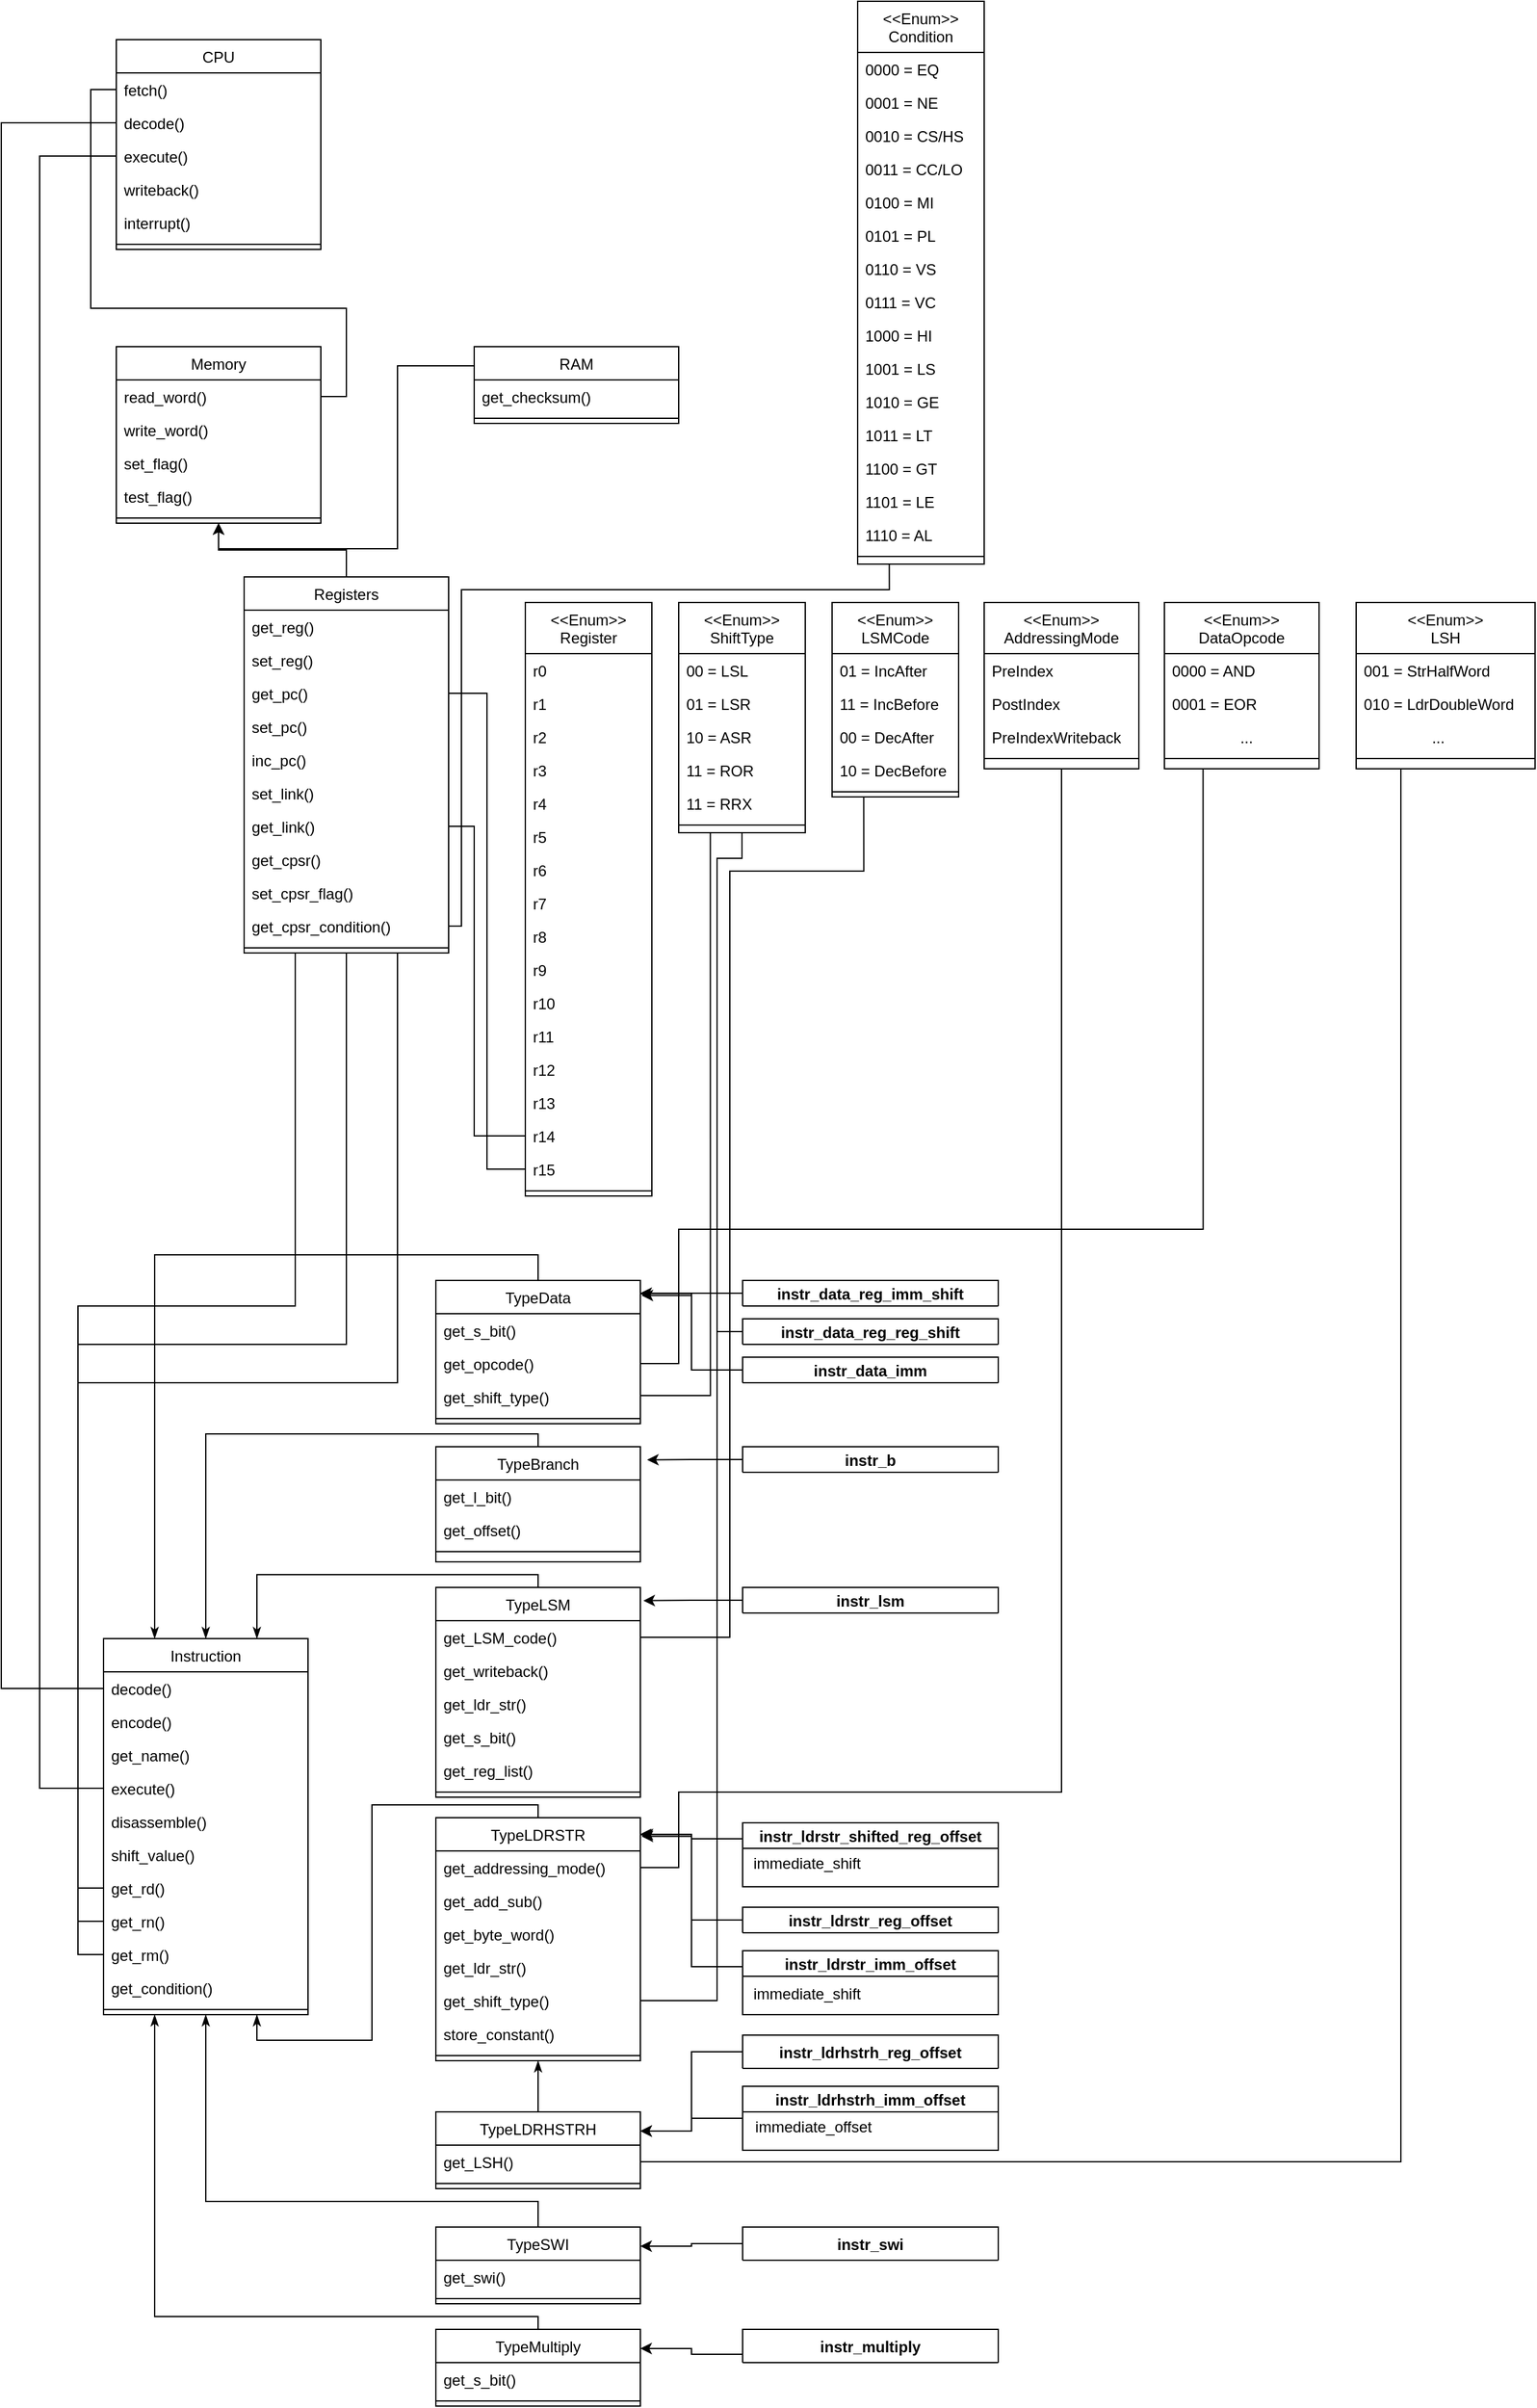 <mxfile version="15.5.8" type="device"><diagram id="C5RBs43oDa-KdzZeNtuy" name="Page-1"><mxGraphModel dx="1422" dy="821" grid="1" gridSize="10" guides="1" tooltips="1" connect="1" arrows="1" fold="1" page="1" pageScale="1" pageWidth="3300" pageHeight="4681" math="0" shadow="0"><root><mxCell id="WIyWlLk6GJQsqaUBKTNV-0"/><mxCell id="WIyWlLk6GJQsqaUBKTNV-1" parent="WIyWlLk6GJQsqaUBKTNV-0"/><mxCell id="zkfFHV4jXpPFQw0GAbJ--0" value="CPU" style="swimlane;fontStyle=0;align=center;verticalAlign=top;childLayout=stackLayout;horizontal=1;startSize=26;horizontalStack=0;resizeParent=1;resizeLast=0;collapsible=1;marginBottom=0;rounded=0;shadow=0;strokeWidth=1;" parent="WIyWlLk6GJQsqaUBKTNV-1" vertex="1"><mxGeometry x="120" y="40" width="160" height="164" as="geometry"><mxRectangle x="230" y="140" width="160" height="26" as="alternateBounds"/></mxGeometry></mxCell><mxCell id="zkfFHV4jXpPFQw0GAbJ--3" value="fetch()" style="text;align=left;verticalAlign=top;spacingLeft=4;spacingRight=4;overflow=hidden;rotatable=0;points=[[0,0.5],[1,0.5]];portConstraint=eastwest;rounded=0;shadow=0;html=0;" parent="zkfFHV4jXpPFQw0GAbJ--0" vertex="1"><mxGeometry y="26" width="160" height="26" as="geometry"/></mxCell><mxCell id="sOLFXpvwlm12XO_erIgH-86" value="decode()" style="text;align=left;verticalAlign=top;spacingLeft=4;spacingRight=4;overflow=hidden;rotatable=0;points=[[0,0.5],[1,0.5]];portConstraint=eastwest;rounded=0;shadow=0;html=0;" vertex="1" parent="zkfFHV4jXpPFQw0GAbJ--0"><mxGeometry y="52" width="160" height="26" as="geometry"/></mxCell><mxCell id="sOLFXpvwlm12XO_erIgH-87" value="execute()" style="text;align=left;verticalAlign=top;spacingLeft=4;spacingRight=4;overflow=hidden;rotatable=0;points=[[0,0.5],[1,0.5]];portConstraint=eastwest;rounded=0;shadow=0;html=0;" vertex="1" parent="zkfFHV4jXpPFQw0GAbJ--0"><mxGeometry y="78" width="160" height="26" as="geometry"/></mxCell><mxCell id="sOLFXpvwlm12XO_erIgH-250" value="writeback()" style="text;align=left;verticalAlign=top;spacingLeft=4;spacingRight=4;overflow=hidden;rotatable=0;points=[[0,0.5],[1,0.5]];portConstraint=eastwest;rounded=0;shadow=0;html=0;" vertex="1" parent="zkfFHV4jXpPFQw0GAbJ--0"><mxGeometry y="104" width="160" height="26" as="geometry"/></mxCell><mxCell id="sOLFXpvwlm12XO_erIgH-251" value="interrupt()" style="text;align=left;verticalAlign=top;spacingLeft=4;spacingRight=4;overflow=hidden;rotatable=0;points=[[0,0.5],[1,0.5]];portConstraint=eastwest;rounded=0;shadow=0;html=0;" vertex="1" parent="zkfFHV4jXpPFQw0GAbJ--0"><mxGeometry y="130" width="160" height="26" as="geometry"/></mxCell><mxCell id="zkfFHV4jXpPFQw0GAbJ--4" value="" style="line;html=1;strokeWidth=1;align=left;verticalAlign=middle;spacingTop=-1;spacingLeft=3;spacingRight=3;rotatable=0;labelPosition=right;points=[];portConstraint=eastwest;" parent="zkfFHV4jXpPFQw0GAbJ--0" vertex="1"><mxGeometry y="156" width="160" height="8" as="geometry"/></mxCell><mxCell id="zkfFHV4jXpPFQw0GAbJ--17" value="Memory" style="swimlane;fontStyle=0;align=center;verticalAlign=top;childLayout=stackLayout;horizontal=1;startSize=26;horizontalStack=0;resizeParent=1;resizeLast=0;collapsible=1;marginBottom=0;rounded=0;shadow=0;strokeWidth=1;" parent="WIyWlLk6GJQsqaUBKTNV-1" vertex="1"><mxGeometry x="120" y="280" width="160" height="138" as="geometry"><mxRectangle x="508" y="120" width="160" height="26" as="alternateBounds"/></mxGeometry></mxCell><mxCell id="zkfFHV4jXpPFQw0GAbJ--19" value="read_word()" style="text;align=left;verticalAlign=top;spacingLeft=4;spacingRight=4;overflow=hidden;rotatable=0;points=[[0,0.5],[1,0.5]];portConstraint=eastwest;rounded=0;shadow=0;html=0;" parent="zkfFHV4jXpPFQw0GAbJ--17" vertex="1"><mxGeometry y="26" width="160" height="26" as="geometry"/></mxCell><mxCell id="sOLFXpvwlm12XO_erIgH-0" value="write_word()" style="text;align=left;verticalAlign=top;spacingLeft=4;spacingRight=4;overflow=hidden;rotatable=0;points=[[0,0.5],[1,0.5]];portConstraint=eastwest;rounded=0;shadow=0;html=0;" vertex="1" parent="zkfFHV4jXpPFQw0GAbJ--17"><mxGeometry y="52" width="160" height="26" as="geometry"/></mxCell><mxCell id="sOLFXpvwlm12XO_erIgH-1" value="set_flag()" style="text;align=left;verticalAlign=top;spacingLeft=4;spacingRight=4;overflow=hidden;rotatable=0;points=[[0,0.5],[1,0.5]];portConstraint=eastwest;rounded=0;shadow=0;html=0;" vertex="1" parent="zkfFHV4jXpPFQw0GAbJ--17"><mxGeometry y="78" width="160" height="26" as="geometry"/></mxCell><mxCell id="sOLFXpvwlm12XO_erIgH-2" value="test_flag()" style="text;align=left;verticalAlign=top;spacingLeft=4;spacingRight=4;overflow=hidden;rotatable=0;points=[[0,0.5],[1,0.5]];portConstraint=eastwest;rounded=0;shadow=0;html=0;" vertex="1" parent="zkfFHV4jXpPFQw0GAbJ--17"><mxGeometry y="104" width="160" height="26" as="geometry"/></mxCell><mxCell id="zkfFHV4jXpPFQw0GAbJ--23" value="" style="line;html=1;strokeWidth=1;align=left;verticalAlign=middle;spacingTop=-1;spacingLeft=3;spacingRight=3;rotatable=0;labelPosition=right;points=[];portConstraint=eastwest;" parent="zkfFHV4jXpPFQw0GAbJ--17" vertex="1"><mxGeometry y="130" width="160" height="8" as="geometry"/></mxCell><mxCell id="sOLFXpvwlm12XO_erIgH-19" style="edgeStyle=orthogonalEdgeStyle;rounded=0;orthogonalLoop=1;jettySize=auto;html=1;exitX=0;exitY=0.25;exitDx=0;exitDy=0;entryX=0.5;entryY=1;entryDx=0;entryDy=0;" edge="1" parent="WIyWlLk6GJQsqaUBKTNV-1" source="sOLFXpvwlm12XO_erIgH-3" target="zkfFHV4jXpPFQw0GAbJ--17"><mxGeometry relative="1" as="geometry"/></mxCell><mxCell id="sOLFXpvwlm12XO_erIgH-3" value="RAM" style="swimlane;fontStyle=0;align=center;verticalAlign=top;childLayout=stackLayout;horizontal=1;startSize=26;horizontalStack=0;resizeParent=1;resizeLast=0;collapsible=1;marginBottom=0;rounded=0;shadow=0;strokeWidth=1;" vertex="1" parent="WIyWlLk6GJQsqaUBKTNV-1"><mxGeometry x="400" y="280" width="160" height="60" as="geometry"><mxRectangle x="508" y="120" width="160" height="26" as="alternateBounds"/></mxGeometry></mxCell><mxCell id="sOLFXpvwlm12XO_erIgH-4" value="get_checksum()" style="text;align=left;verticalAlign=top;spacingLeft=4;spacingRight=4;overflow=hidden;rotatable=0;points=[[0,0.5],[1,0.5]];portConstraint=eastwest;rounded=0;shadow=0;html=0;" vertex="1" parent="sOLFXpvwlm12XO_erIgH-3"><mxGeometry y="26" width="160" height="26" as="geometry"/></mxCell><mxCell id="sOLFXpvwlm12XO_erIgH-8" value="" style="line;html=1;strokeWidth=1;align=left;verticalAlign=middle;spacingTop=-1;spacingLeft=3;spacingRight=3;rotatable=0;labelPosition=right;points=[];portConstraint=eastwest;" vertex="1" parent="sOLFXpvwlm12XO_erIgH-3"><mxGeometry y="52" width="160" height="8" as="geometry"/></mxCell><mxCell id="sOLFXpvwlm12XO_erIgH-20" style="edgeStyle=orthogonalEdgeStyle;rounded=0;orthogonalLoop=1;jettySize=auto;html=1;exitX=0.5;exitY=0;exitDx=0;exitDy=0;entryX=0.5;entryY=1;entryDx=0;entryDy=0;" edge="1" parent="WIyWlLk6GJQsqaUBKTNV-1" source="sOLFXpvwlm12XO_erIgH-9" target="zkfFHV4jXpPFQw0GAbJ--17"><mxGeometry relative="1" as="geometry"/></mxCell><mxCell id="sOLFXpvwlm12XO_erIgH-9" value="Registers" style="swimlane;fontStyle=0;align=center;verticalAlign=top;childLayout=stackLayout;horizontal=1;startSize=26;horizontalStack=0;resizeParent=1;resizeLast=0;collapsible=1;marginBottom=0;rounded=0;shadow=0;strokeWidth=1;" vertex="1" parent="WIyWlLk6GJQsqaUBKTNV-1"><mxGeometry x="220" y="460" width="160" height="294" as="geometry"><mxRectangle x="508" y="120" width="160" height="26" as="alternateBounds"/></mxGeometry></mxCell><mxCell id="sOLFXpvwlm12XO_erIgH-10" value="get_reg()" style="text;align=left;verticalAlign=top;spacingLeft=4;spacingRight=4;overflow=hidden;rotatable=0;points=[[0,0.5],[1,0.5]];portConstraint=eastwest;rounded=0;shadow=0;html=0;" vertex="1" parent="sOLFXpvwlm12XO_erIgH-9"><mxGeometry y="26" width="160" height="26" as="geometry"/></mxCell><mxCell id="sOLFXpvwlm12XO_erIgH-11" value="set_reg()" style="text;align=left;verticalAlign=top;spacingLeft=4;spacingRight=4;overflow=hidden;rotatable=0;points=[[0,0.5],[1,0.5]];portConstraint=eastwest;rounded=0;shadow=0;html=0;" vertex="1" parent="sOLFXpvwlm12XO_erIgH-9"><mxGeometry y="52" width="160" height="26" as="geometry"/></mxCell><mxCell id="sOLFXpvwlm12XO_erIgH-12" value="get_pc()" style="text;align=left;verticalAlign=top;spacingLeft=4;spacingRight=4;overflow=hidden;rotatable=0;points=[[0,0.5],[1,0.5]];portConstraint=eastwest;rounded=0;shadow=0;html=0;" vertex="1" parent="sOLFXpvwlm12XO_erIgH-9"><mxGeometry y="78" width="160" height="26" as="geometry"/></mxCell><mxCell id="sOLFXpvwlm12XO_erIgH-13" value="set_pc()" style="text;align=left;verticalAlign=top;spacingLeft=4;spacingRight=4;overflow=hidden;rotatable=0;points=[[0,0.5],[1,0.5]];portConstraint=eastwest;rounded=0;shadow=0;html=0;" vertex="1" parent="sOLFXpvwlm12XO_erIgH-9"><mxGeometry y="104" width="160" height="26" as="geometry"/></mxCell><mxCell id="sOLFXpvwlm12XO_erIgH-15" value="inc_pc()" style="text;align=left;verticalAlign=top;spacingLeft=4;spacingRight=4;overflow=hidden;rotatable=0;points=[[0,0.5],[1,0.5]];portConstraint=eastwest;rounded=0;shadow=0;html=0;" vertex="1" parent="sOLFXpvwlm12XO_erIgH-9"><mxGeometry y="130" width="160" height="26" as="geometry"/></mxCell><mxCell id="sOLFXpvwlm12XO_erIgH-21" value="set_link()" style="text;align=left;verticalAlign=top;spacingLeft=4;spacingRight=4;overflow=hidden;rotatable=0;points=[[0,0.5],[1,0.5]];portConstraint=eastwest;rounded=0;shadow=0;html=0;" vertex="1" parent="sOLFXpvwlm12XO_erIgH-9"><mxGeometry y="156" width="160" height="26" as="geometry"/></mxCell><mxCell id="sOLFXpvwlm12XO_erIgH-22" value="get_link()" style="text;align=left;verticalAlign=top;spacingLeft=4;spacingRight=4;overflow=hidden;rotatable=0;points=[[0,0.5],[1,0.5]];portConstraint=eastwest;rounded=0;shadow=0;html=0;" vertex="1" parent="sOLFXpvwlm12XO_erIgH-9"><mxGeometry y="182" width="160" height="26" as="geometry"/></mxCell><mxCell id="sOLFXpvwlm12XO_erIgH-16" value="get_cpsr()" style="text;align=left;verticalAlign=top;spacingLeft=4;spacingRight=4;overflow=hidden;rotatable=0;points=[[0,0.5],[1,0.5]];portConstraint=eastwest;rounded=0;shadow=0;html=0;" vertex="1" parent="sOLFXpvwlm12XO_erIgH-9"><mxGeometry y="208" width="160" height="26" as="geometry"/></mxCell><mxCell id="sOLFXpvwlm12XO_erIgH-17" value="set_cpsr_flag()" style="text;align=left;verticalAlign=top;spacingLeft=4;spacingRight=4;overflow=hidden;rotatable=0;points=[[0,0.5],[1,0.5]];portConstraint=eastwest;rounded=0;shadow=0;html=0;" vertex="1" parent="sOLFXpvwlm12XO_erIgH-9"><mxGeometry y="234" width="160" height="26" as="geometry"/></mxCell><mxCell id="sOLFXpvwlm12XO_erIgH-18" value="get_cpsr_condition()" style="text;align=left;verticalAlign=top;spacingLeft=4;spacingRight=4;overflow=hidden;rotatable=0;points=[[0,0.5],[1,0.5]];portConstraint=eastwest;rounded=0;shadow=0;html=0;" vertex="1" parent="sOLFXpvwlm12XO_erIgH-9"><mxGeometry y="260" width="160" height="26" as="geometry"/></mxCell><mxCell id="sOLFXpvwlm12XO_erIgH-14" value="" style="line;html=1;strokeWidth=1;align=left;verticalAlign=middle;spacingTop=-1;spacingLeft=3;spacingRight=3;rotatable=0;labelPosition=right;points=[];portConstraint=eastwest;" vertex="1" parent="sOLFXpvwlm12XO_erIgH-9"><mxGeometry y="286" width="160" height="8" as="geometry"/></mxCell><mxCell id="sOLFXpvwlm12XO_erIgH-23" value="&lt;&lt;Enum&gt;&gt;&#xA;Register&#xA;" style="swimlane;fontStyle=0;align=center;verticalAlign=top;childLayout=stackLayout;horizontal=1;startSize=40;horizontalStack=0;resizeParent=1;resizeLast=0;collapsible=1;marginBottom=0;rounded=0;shadow=0;strokeWidth=1;" vertex="1" parent="WIyWlLk6GJQsqaUBKTNV-1"><mxGeometry x="440" y="480" width="99" height="464" as="geometry"><mxRectangle x="508" y="120" width="160" height="26" as="alternateBounds"/></mxGeometry></mxCell><mxCell id="sOLFXpvwlm12XO_erIgH-33" value="r0" style="text;align=left;verticalAlign=top;spacingLeft=4;spacingRight=4;overflow=hidden;rotatable=0;points=[[0,0.5],[1,0.5]];portConstraint=eastwest;rounded=0;shadow=0;html=0;" vertex="1" parent="sOLFXpvwlm12XO_erIgH-23"><mxGeometry y="40" width="99" height="26" as="geometry"/></mxCell><mxCell id="sOLFXpvwlm12XO_erIgH-35" value="r1" style="text;align=left;verticalAlign=top;spacingLeft=4;spacingRight=4;overflow=hidden;rotatable=0;points=[[0,0.5],[1,0.5]];portConstraint=eastwest;rounded=0;shadow=0;html=0;" vertex="1" parent="sOLFXpvwlm12XO_erIgH-23"><mxGeometry y="66" width="99" height="26" as="geometry"/></mxCell><mxCell id="sOLFXpvwlm12XO_erIgH-36" value="r2" style="text;align=left;verticalAlign=top;spacingLeft=4;spacingRight=4;overflow=hidden;rotatable=0;points=[[0,0.5],[1,0.5]];portConstraint=eastwest;rounded=0;shadow=0;html=0;" vertex="1" parent="sOLFXpvwlm12XO_erIgH-23"><mxGeometry y="92" width="99" height="26" as="geometry"/></mxCell><mxCell id="sOLFXpvwlm12XO_erIgH-37" value="r3" style="text;align=left;verticalAlign=top;spacingLeft=4;spacingRight=4;overflow=hidden;rotatable=0;points=[[0,0.5],[1,0.5]];portConstraint=eastwest;rounded=0;shadow=0;html=0;" vertex="1" parent="sOLFXpvwlm12XO_erIgH-23"><mxGeometry y="118" width="99" height="26" as="geometry"/></mxCell><mxCell id="sOLFXpvwlm12XO_erIgH-38" value="r4" style="text;align=left;verticalAlign=top;spacingLeft=4;spacingRight=4;overflow=hidden;rotatable=0;points=[[0,0.5],[1,0.5]];portConstraint=eastwest;rounded=0;shadow=0;html=0;" vertex="1" parent="sOLFXpvwlm12XO_erIgH-23"><mxGeometry y="144" width="99" height="26" as="geometry"/></mxCell><mxCell id="sOLFXpvwlm12XO_erIgH-39" value="r5" style="text;align=left;verticalAlign=top;spacingLeft=4;spacingRight=4;overflow=hidden;rotatable=0;points=[[0,0.5],[1,0.5]];portConstraint=eastwest;rounded=0;shadow=0;html=0;" vertex="1" parent="sOLFXpvwlm12XO_erIgH-23"><mxGeometry y="170" width="99" height="26" as="geometry"/></mxCell><mxCell id="sOLFXpvwlm12XO_erIgH-40" value="r6" style="text;align=left;verticalAlign=top;spacingLeft=4;spacingRight=4;overflow=hidden;rotatable=0;points=[[0,0.5],[1,0.5]];portConstraint=eastwest;rounded=0;shadow=0;html=0;" vertex="1" parent="sOLFXpvwlm12XO_erIgH-23"><mxGeometry y="196" width="99" height="26" as="geometry"/></mxCell><mxCell id="sOLFXpvwlm12XO_erIgH-41" value="r7" style="text;align=left;verticalAlign=top;spacingLeft=4;spacingRight=4;overflow=hidden;rotatable=0;points=[[0,0.5],[1,0.5]];portConstraint=eastwest;rounded=0;shadow=0;html=0;" vertex="1" parent="sOLFXpvwlm12XO_erIgH-23"><mxGeometry y="222" width="99" height="26" as="geometry"/></mxCell><mxCell id="sOLFXpvwlm12XO_erIgH-42" value="r8" style="text;align=left;verticalAlign=top;spacingLeft=4;spacingRight=4;overflow=hidden;rotatable=0;points=[[0,0.5],[1,0.5]];portConstraint=eastwest;rounded=0;shadow=0;html=0;" vertex="1" parent="sOLFXpvwlm12XO_erIgH-23"><mxGeometry y="248" width="99" height="26" as="geometry"/></mxCell><mxCell id="sOLFXpvwlm12XO_erIgH-43" value="r9" style="text;align=left;verticalAlign=top;spacingLeft=4;spacingRight=4;overflow=hidden;rotatable=0;points=[[0,0.5],[1,0.5]];portConstraint=eastwest;rounded=0;shadow=0;html=0;" vertex="1" parent="sOLFXpvwlm12XO_erIgH-23"><mxGeometry y="274" width="99" height="26" as="geometry"/></mxCell><mxCell id="sOLFXpvwlm12XO_erIgH-44" value="r10" style="text;align=left;verticalAlign=top;spacingLeft=4;spacingRight=4;overflow=hidden;rotatable=0;points=[[0,0.5],[1,0.5]];portConstraint=eastwest;rounded=0;shadow=0;html=0;" vertex="1" parent="sOLFXpvwlm12XO_erIgH-23"><mxGeometry y="300" width="99" height="26" as="geometry"/></mxCell><mxCell id="sOLFXpvwlm12XO_erIgH-45" value="r11" style="text;align=left;verticalAlign=top;spacingLeft=4;spacingRight=4;overflow=hidden;rotatable=0;points=[[0,0.5],[1,0.5]];portConstraint=eastwest;rounded=0;shadow=0;html=0;" vertex="1" parent="sOLFXpvwlm12XO_erIgH-23"><mxGeometry y="326" width="99" height="26" as="geometry"/></mxCell><mxCell id="sOLFXpvwlm12XO_erIgH-46" value="r12" style="text;align=left;verticalAlign=top;spacingLeft=4;spacingRight=4;overflow=hidden;rotatable=0;points=[[0,0.5],[1,0.5]];portConstraint=eastwest;rounded=0;shadow=0;html=0;" vertex="1" parent="sOLFXpvwlm12XO_erIgH-23"><mxGeometry y="352" width="99" height="26" as="geometry"/></mxCell><mxCell id="sOLFXpvwlm12XO_erIgH-47" value="r13" style="text;align=left;verticalAlign=top;spacingLeft=4;spacingRight=4;overflow=hidden;rotatable=0;points=[[0,0.5],[1,0.5]];portConstraint=eastwest;rounded=0;shadow=0;html=0;" vertex="1" parent="sOLFXpvwlm12XO_erIgH-23"><mxGeometry y="378" width="99" height="26" as="geometry"/></mxCell><mxCell id="sOLFXpvwlm12XO_erIgH-48" value="r14" style="text;align=left;verticalAlign=top;spacingLeft=4;spacingRight=4;overflow=hidden;rotatable=0;points=[[0,0.5],[1,0.5]];portConstraint=eastwest;rounded=0;shadow=0;html=0;" vertex="1" parent="sOLFXpvwlm12XO_erIgH-23"><mxGeometry y="404" width="99" height="26" as="geometry"/></mxCell><mxCell id="sOLFXpvwlm12XO_erIgH-49" value="r15" style="text;align=left;verticalAlign=top;spacingLeft=4;spacingRight=4;overflow=hidden;rotatable=0;points=[[0,0.5],[1,0.5]];portConstraint=eastwest;rounded=0;shadow=0;html=0;" vertex="1" parent="sOLFXpvwlm12XO_erIgH-23"><mxGeometry y="430" width="99" height="26" as="geometry"/></mxCell><mxCell id="sOLFXpvwlm12XO_erIgH-34" value="" style="line;html=1;strokeWidth=1;align=left;verticalAlign=middle;spacingTop=-1;spacingLeft=3;spacingRight=3;rotatable=0;labelPosition=right;points=[];portConstraint=eastwest;" vertex="1" parent="sOLFXpvwlm12XO_erIgH-23"><mxGeometry y="456" width="99" height="8" as="geometry"/></mxCell><mxCell id="sOLFXpvwlm12XO_erIgH-52" style="edgeStyle=orthogonalEdgeStyle;rounded=0;orthogonalLoop=1;jettySize=auto;html=1;exitX=1;exitY=0.5;exitDx=0;exitDy=0;entryX=0;entryY=0.5;entryDx=0;entryDy=0;endArrow=baseDash;endFill=0;" edge="1" parent="WIyWlLk6GJQsqaUBKTNV-1" source="sOLFXpvwlm12XO_erIgH-12" target="sOLFXpvwlm12XO_erIgH-49"><mxGeometry relative="1" as="geometry"><Array as="points"><mxPoint x="410" y="551"/><mxPoint x="410" y="923"/></Array></mxGeometry></mxCell><mxCell id="sOLFXpvwlm12XO_erIgH-53" style="edgeStyle=orthogonalEdgeStyle;rounded=0;orthogonalLoop=1;jettySize=auto;html=1;exitX=1;exitY=0.5;exitDx=0;exitDy=0;entryX=0;entryY=0.5;entryDx=0;entryDy=0;endArrow=baseDash;endFill=0;" edge="1" parent="WIyWlLk6GJQsqaUBKTNV-1" source="sOLFXpvwlm12XO_erIgH-22" target="sOLFXpvwlm12XO_erIgH-48"><mxGeometry relative="1" as="geometry"><Array as="points"><mxPoint x="400" y="655"/><mxPoint x="400" y="897"/></Array></mxGeometry></mxCell><mxCell id="sOLFXpvwlm12XO_erIgH-54" value="&lt;&lt;Enum&gt;&gt;&#xA;Condition&#xA;" style="swimlane;fontStyle=0;align=center;verticalAlign=top;childLayout=stackLayout;horizontal=1;startSize=40;horizontalStack=0;resizeParent=1;resizeLast=0;collapsible=1;marginBottom=0;rounded=0;shadow=0;strokeWidth=1;" vertex="1" parent="WIyWlLk6GJQsqaUBKTNV-1"><mxGeometry x="700" y="10" width="99" height="440" as="geometry"><mxRectangle x="508" y="120" width="160" height="26" as="alternateBounds"/></mxGeometry></mxCell><mxCell id="sOLFXpvwlm12XO_erIgH-55" value="0000 = EQ" style="text;align=left;verticalAlign=top;spacingLeft=4;spacingRight=4;overflow=hidden;rotatable=0;points=[[0,0.5],[1,0.5]];portConstraint=eastwest;rounded=0;shadow=0;html=0;" vertex="1" parent="sOLFXpvwlm12XO_erIgH-54"><mxGeometry y="40" width="99" height="26" as="geometry"/></mxCell><mxCell id="sOLFXpvwlm12XO_erIgH-56" value="0001 = NE" style="text;align=left;verticalAlign=top;spacingLeft=4;spacingRight=4;overflow=hidden;rotatable=0;points=[[0,0.5],[1,0.5]];portConstraint=eastwest;rounded=0;shadow=0;html=0;" vertex="1" parent="sOLFXpvwlm12XO_erIgH-54"><mxGeometry y="66" width="99" height="26" as="geometry"/></mxCell><mxCell id="sOLFXpvwlm12XO_erIgH-57" value="0010 = CS/HS" style="text;align=left;verticalAlign=top;spacingLeft=4;spacingRight=4;overflow=hidden;rotatable=0;points=[[0,0.5],[1,0.5]];portConstraint=eastwest;rounded=0;shadow=0;html=0;" vertex="1" parent="sOLFXpvwlm12XO_erIgH-54"><mxGeometry y="92" width="99" height="26" as="geometry"/></mxCell><mxCell id="sOLFXpvwlm12XO_erIgH-58" value="0011 = CC/LO" style="text;align=left;verticalAlign=top;spacingLeft=4;spacingRight=4;overflow=hidden;rotatable=0;points=[[0,0.5],[1,0.5]];portConstraint=eastwest;rounded=0;shadow=0;html=0;" vertex="1" parent="sOLFXpvwlm12XO_erIgH-54"><mxGeometry y="118" width="99" height="26" as="geometry"/></mxCell><mxCell id="sOLFXpvwlm12XO_erIgH-59" value="0100 = MI" style="text;align=left;verticalAlign=top;spacingLeft=4;spacingRight=4;overflow=hidden;rotatable=0;points=[[0,0.5],[1,0.5]];portConstraint=eastwest;rounded=0;shadow=0;html=0;" vertex="1" parent="sOLFXpvwlm12XO_erIgH-54"><mxGeometry y="144" width="99" height="26" as="geometry"/></mxCell><mxCell id="sOLFXpvwlm12XO_erIgH-60" value="0101 = PL" style="text;align=left;verticalAlign=top;spacingLeft=4;spacingRight=4;overflow=hidden;rotatable=0;points=[[0,0.5],[1,0.5]];portConstraint=eastwest;rounded=0;shadow=0;html=0;" vertex="1" parent="sOLFXpvwlm12XO_erIgH-54"><mxGeometry y="170" width="99" height="26" as="geometry"/></mxCell><mxCell id="sOLFXpvwlm12XO_erIgH-61" value="0110 = VS" style="text;align=left;verticalAlign=top;spacingLeft=4;spacingRight=4;overflow=hidden;rotatable=0;points=[[0,0.5],[1,0.5]];portConstraint=eastwest;rounded=0;shadow=0;html=0;" vertex="1" parent="sOLFXpvwlm12XO_erIgH-54"><mxGeometry y="196" width="99" height="26" as="geometry"/></mxCell><mxCell id="sOLFXpvwlm12XO_erIgH-62" value="0111 = VC" style="text;align=left;verticalAlign=top;spacingLeft=4;spacingRight=4;overflow=hidden;rotatable=0;points=[[0,0.5],[1,0.5]];portConstraint=eastwest;rounded=0;shadow=0;html=0;" vertex="1" parent="sOLFXpvwlm12XO_erIgH-54"><mxGeometry y="222" width="99" height="26" as="geometry"/></mxCell><mxCell id="sOLFXpvwlm12XO_erIgH-63" value="1000 = HI" style="text;align=left;verticalAlign=top;spacingLeft=4;spacingRight=4;overflow=hidden;rotatable=0;points=[[0,0.5],[1,0.5]];portConstraint=eastwest;rounded=0;shadow=0;html=0;" vertex="1" parent="sOLFXpvwlm12XO_erIgH-54"><mxGeometry y="248" width="99" height="26" as="geometry"/></mxCell><mxCell id="sOLFXpvwlm12XO_erIgH-64" value="1001 = LS" style="text;align=left;verticalAlign=top;spacingLeft=4;spacingRight=4;overflow=hidden;rotatable=0;points=[[0,0.5],[1,0.5]];portConstraint=eastwest;rounded=0;shadow=0;html=0;" vertex="1" parent="sOLFXpvwlm12XO_erIgH-54"><mxGeometry y="274" width="99" height="26" as="geometry"/></mxCell><mxCell id="sOLFXpvwlm12XO_erIgH-65" value="1010 = GE" style="text;align=left;verticalAlign=top;spacingLeft=4;spacingRight=4;overflow=hidden;rotatable=0;points=[[0,0.5],[1,0.5]];portConstraint=eastwest;rounded=0;shadow=0;html=0;" vertex="1" parent="sOLFXpvwlm12XO_erIgH-54"><mxGeometry y="300" width="99" height="26" as="geometry"/></mxCell><mxCell id="sOLFXpvwlm12XO_erIgH-66" value="1011 = LT" style="text;align=left;verticalAlign=top;spacingLeft=4;spacingRight=4;overflow=hidden;rotatable=0;points=[[0,0.5],[1,0.5]];portConstraint=eastwest;rounded=0;shadow=0;html=0;" vertex="1" parent="sOLFXpvwlm12XO_erIgH-54"><mxGeometry y="326" width="99" height="26" as="geometry"/></mxCell><mxCell id="sOLFXpvwlm12XO_erIgH-67" value="1100 = GT" style="text;align=left;verticalAlign=top;spacingLeft=4;spacingRight=4;overflow=hidden;rotatable=0;points=[[0,0.5],[1,0.5]];portConstraint=eastwest;rounded=0;shadow=0;html=0;" vertex="1" parent="sOLFXpvwlm12XO_erIgH-54"><mxGeometry y="352" width="99" height="26" as="geometry"/></mxCell><mxCell id="sOLFXpvwlm12XO_erIgH-68" value="1101 = LE" style="text;align=left;verticalAlign=top;spacingLeft=4;spacingRight=4;overflow=hidden;rotatable=0;points=[[0,0.5],[1,0.5]];portConstraint=eastwest;rounded=0;shadow=0;html=0;" vertex="1" parent="sOLFXpvwlm12XO_erIgH-54"><mxGeometry y="378" width="99" height="26" as="geometry"/></mxCell><mxCell id="sOLFXpvwlm12XO_erIgH-69" value="1110 = AL" style="text;align=left;verticalAlign=top;spacingLeft=4;spacingRight=4;overflow=hidden;rotatable=0;points=[[0,0.5],[1,0.5]];portConstraint=eastwest;rounded=0;shadow=0;html=0;" vertex="1" parent="sOLFXpvwlm12XO_erIgH-54"><mxGeometry y="404" width="99" height="26" as="geometry"/></mxCell><mxCell id="sOLFXpvwlm12XO_erIgH-71" value="" style="line;html=1;strokeWidth=1;align=left;verticalAlign=middle;spacingTop=-1;spacingLeft=3;spacingRight=3;rotatable=0;labelPosition=right;points=[];portConstraint=eastwest;" vertex="1" parent="sOLFXpvwlm12XO_erIgH-54"><mxGeometry y="430" width="99" height="8" as="geometry"/></mxCell><mxCell id="sOLFXpvwlm12XO_erIgH-73" style="edgeStyle=orthogonalEdgeStyle;rounded=0;orthogonalLoop=1;jettySize=auto;html=1;exitX=1;exitY=0.5;exitDx=0;exitDy=0;entryX=0.25;entryY=1;entryDx=0;entryDy=0;endArrow=baseDash;endFill=0;" edge="1" parent="WIyWlLk6GJQsqaUBKTNV-1" source="sOLFXpvwlm12XO_erIgH-18" target="sOLFXpvwlm12XO_erIgH-54"><mxGeometry relative="1" as="geometry"><Array as="points"><mxPoint x="390" y="733"/><mxPoint x="390" y="470"/><mxPoint x="725" y="470"/></Array></mxGeometry></mxCell><mxCell id="sOLFXpvwlm12XO_erIgH-74" value="Instruction" style="swimlane;fontStyle=0;align=center;verticalAlign=top;childLayout=stackLayout;horizontal=1;startSize=26;horizontalStack=0;resizeParent=1;resizeLast=0;collapsible=1;marginBottom=0;rounded=0;shadow=0;strokeWidth=1;" vertex="1" parent="WIyWlLk6GJQsqaUBKTNV-1"><mxGeometry x="110" y="1290" width="160" height="294" as="geometry"><mxRectangle x="508" y="120" width="160" height="26" as="alternateBounds"/></mxGeometry></mxCell><mxCell id="sOLFXpvwlm12XO_erIgH-75" value="decode()" style="text;align=left;verticalAlign=top;spacingLeft=4;spacingRight=4;overflow=hidden;rotatable=0;points=[[0,0.5],[1,0.5]];portConstraint=eastwest;rounded=0;shadow=0;html=0;" vertex="1" parent="sOLFXpvwlm12XO_erIgH-74"><mxGeometry y="26" width="160" height="26" as="geometry"/></mxCell><mxCell id="sOLFXpvwlm12XO_erIgH-76" value="encode()" style="text;align=left;verticalAlign=top;spacingLeft=4;spacingRight=4;overflow=hidden;rotatable=0;points=[[0,0.5],[1,0.5]];portConstraint=eastwest;rounded=0;shadow=0;html=0;" vertex="1" parent="sOLFXpvwlm12XO_erIgH-74"><mxGeometry y="52" width="160" height="26" as="geometry"/></mxCell><mxCell id="sOLFXpvwlm12XO_erIgH-77" value="get_name()" style="text;align=left;verticalAlign=top;spacingLeft=4;spacingRight=4;overflow=hidden;rotatable=0;points=[[0,0.5],[1,0.5]];portConstraint=eastwest;rounded=0;shadow=0;html=0;" vertex="1" parent="sOLFXpvwlm12XO_erIgH-74"><mxGeometry y="78" width="160" height="26" as="geometry"/></mxCell><mxCell id="sOLFXpvwlm12XO_erIgH-78" value="execute()" style="text;align=left;verticalAlign=top;spacingLeft=4;spacingRight=4;overflow=hidden;rotatable=0;points=[[0,0.5],[1,0.5]];portConstraint=eastwest;rounded=0;shadow=0;html=0;" vertex="1" parent="sOLFXpvwlm12XO_erIgH-74"><mxGeometry y="104" width="160" height="26" as="geometry"/></mxCell><mxCell id="sOLFXpvwlm12XO_erIgH-79" value="disassemble()" style="text;align=left;verticalAlign=top;spacingLeft=4;spacingRight=4;overflow=hidden;rotatable=0;points=[[0,0.5],[1,0.5]];portConstraint=eastwest;rounded=0;shadow=0;html=0;" vertex="1" parent="sOLFXpvwlm12XO_erIgH-74"><mxGeometry y="130" width="160" height="26" as="geometry"/></mxCell><mxCell id="sOLFXpvwlm12XO_erIgH-80" value="shift_value()" style="text;align=left;verticalAlign=top;spacingLeft=4;spacingRight=4;overflow=hidden;rotatable=0;points=[[0,0.5],[1,0.5]];portConstraint=eastwest;rounded=0;shadow=0;html=0;" vertex="1" parent="sOLFXpvwlm12XO_erIgH-74"><mxGeometry y="156" width="160" height="26" as="geometry"/></mxCell><mxCell id="sOLFXpvwlm12XO_erIgH-81" value="get_rd()" style="text;align=left;verticalAlign=top;spacingLeft=4;spacingRight=4;overflow=hidden;rotatable=0;points=[[0,0.5],[1,0.5]];portConstraint=eastwest;rounded=0;shadow=0;html=0;" vertex="1" parent="sOLFXpvwlm12XO_erIgH-74"><mxGeometry y="182" width="160" height="26" as="geometry"/></mxCell><mxCell id="sOLFXpvwlm12XO_erIgH-82" value="get_rn()" style="text;align=left;verticalAlign=top;spacingLeft=4;spacingRight=4;overflow=hidden;rotatable=0;points=[[0,0.5],[1,0.5]];portConstraint=eastwest;rounded=0;shadow=0;html=0;" vertex="1" parent="sOLFXpvwlm12XO_erIgH-74"><mxGeometry y="208" width="160" height="26" as="geometry"/></mxCell><mxCell id="sOLFXpvwlm12XO_erIgH-83" value="get_rm()" style="text;align=left;verticalAlign=top;spacingLeft=4;spacingRight=4;overflow=hidden;rotatable=0;points=[[0,0.5],[1,0.5]];portConstraint=eastwest;rounded=0;shadow=0;html=0;" vertex="1" parent="sOLFXpvwlm12XO_erIgH-74"><mxGeometry y="234" width="160" height="26" as="geometry"/></mxCell><mxCell id="sOLFXpvwlm12XO_erIgH-84" value="get_condition()" style="text;align=left;verticalAlign=top;spacingLeft=4;spacingRight=4;overflow=hidden;rotatable=0;points=[[0,0.5],[1,0.5]];portConstraint=eastwest;rounded=0;shadow=0;html=0;" vertex="1" parent="sOLFXpvwlm12XO_erIgH-74"><mxGeometry y="260" width="160" height="26" as="geometry"/></mxCell><mxCell id="sOLFXpvwlm12XO_erIgH-85" value="" style="line;html=1;strokeWidth=1;align=left;verticalAlign=middle;spacingTop=-1;spacingLeft=3;spacingRight=3;rotatable=0;labelPosition=right;points=[];portConstraint=eastwest;" vertex="1" parent="sOLFXpvwlm12XO_erIgH-74"><mxGeometry y="286" width="160" height="8" as="geometry"/></mxCell><mxCell id="sOLFXpvwlm12XO_erIgH-191" style="edgeStyle=orthogonalEdgeStyle;rounded=0;orthogonalLoop=1;jettySize=auto;html=1;exitX=0.5;exitY=0;exitDx=0;exitDy=0;entryX=0.5;entryY=0;entryDx=0;entryDy=0;endArrow=classicThin;endFill=1;" edge="1" parent="WIyWlLk6GJQsqaUBKTNV-1" source="sOLFXpvwlm12XO_erIgH-88" target="sOLFXpvwlm12XO_erIgH-74"><mxGeometry relative="1" as="geometry"><Array as="points"><mxPoint x="450" y="1130"/><mxPoint x="190" y="1130"/></Array></mxGeometry></mxCell><mxCell id="sOLFXpvwlm12XO_erIgH-88" value="TypeBranch" style="swimlane;fontStyle=0;align=center;verticalAlign=top;childLayout=stackLayout;horizontal=1;startSize=26;horizontalStack=0;resizeParent=1;resizeLast=0;collapsible=1;marginBottom=0;rounded=0;shadow=0;strokeWidth=1;" vertex="1" parent="WIyWlLk6GJQsqaUBKTNV-1"><mxGeometry x="370" y="1140" width="160" height="90" as="geometry"><mxRectangle x="508" y="120" width="160" height="26" as="alternateBounds"/></mxGeometry></mxCell><mxCell id="sOLFXpvwlm12XO_erIgH-90" value="get_l_bit()" style="text;align=left;verticalAlign=top;spacingLeft=4;spacingRight=4;overflow=hidden;rotatable=0;points=[[0,0.5],[1,0.5]];portConstraint=eastwest;rounded=0;shadow=0;html=0;" vertex="1" parent="sOLFXpvwlm12XO_erIgH-88"><mxGeometry y="26" width="160" height="26" as="geometry"/></mxCell><mxCell id="sOLFXpvwlm12XO_erIgH-98" value="get_offset()" style="text;align=left;verticalAlign=top;spacingLeft=4;spacingRight=4;overflow=hidden;rotatable=0;points=[[0,0.5],[1,0.5]];portConstraint=eastwest;rounded=0;shadow=0;html=0;" vertex="1" parent="sOLFXpvwlm12XO_erIgH-88"><mxGeometry y="52" width="160" height="26" as="geometry"/></mxCell><mxCell id="sOLFXpvwlm12XO_erIgH-99" value="" style="line;html=1;strokeWidth=1;align=left;verticalAlign=middle;spacingTop=-1;spacingLeft=3;spacingRight=3;rotatable=0;labelPosition=right;points=[];portConstraint=eastwest;" vertex="1" parent="sOLFXpvwlm12XO_erIgH-88"><mxGeometry y="78" width="160" height="8" as="geometry"/></mxCell><mxCell id="sOLFXpvwlm12XO_erIgH-103" value="&lt;&lt;Enum&gt;&gt;&#xA;ShiftType&#xA;" style="swimlane;fontStyle=0;align=center;verticalAlign=top;childLayout=stackLayout;horizontal=1;startSize=40;horizontalStack=0;resizeParent=1;resizeLast=0;collapsible=1;marginBottom=0;rounded=0;shadow=0;strokeWidth=1;" vertex="1" parent="WIyWlLk6GJQsqaUBKTNV-1"><mxGeometry x="560" y="480" width="99" height="180" as="geometry"><mxRectangle x="508" y="120" width="160" height="26" as="alternateBounds"/></mxGeometry></mxCell><mxCell id="sOLFXpvwlm12XO_erIgH-104" value="00 = LSL" style="text;align=left;verticalAlign=top;spacingLeft=4;spacingRight=4;overflow=hidden;rotatable=0;points=[[0,0.5],[1,0.5]];portConstraint=eastwest;rounded=0;shadow=0;html=0;" vertex="1" parent="sOLFXpvwlm12XO_erIgH-103"><mxGeometry y="40" width="99" height="26" as="geometry"/></mxCell><mxCell id="sOLFXpvwlm12XO_erIgH-105" value="01 = LSR" style="text;align=left;verticalAlign=top;spacingLeft=4;spacingRight=4;overflow=hidden;rotatable=0;points=[[0,0.5],[1,0.5]];portConstraint=eastwest;rounded=0;shadow=0;html=0;" vertex="1" parent="sOLFXpvwlm12XO_erIgH-103"><mxGeometry y="66" width="99" height="26" as="geometry"/></mxCell><mxCell id="sOLFXpvwlm12XO_erIgH-106" value="10 = ASR" style="text;align=left;verticalAlign=top;spacingLeft=4;spacingRight=4;overflow=hidden;rotatable=0;points=[[0,0.5],[1,0.5]];portConstraint=eastwest;rounded=0;shadow=0;html=0;" vertex="1" parent="sOLFXpvwlm12XO_erIgH-103"><mxGeometry y="92" width="99" height="26" as="geometry"/></mxCell><mxCell id="sOLFXpvwlm12XO_erIgH-107" value="11 = ROR" style="text;align=left;verticalAlign=top;spacingLeft=4;spacingRight=4;overflow=hidden;rotatable=0;points=[[0,0.5],[1,0.5]];portConstraint=eastwest;rounded=0;shadow=0;html=0;" vertex="1" parent="sOLFXpvwlm12XO_erIgH-103"><mxGeometry y="118" width="99" height="26" as="geometry"/></mxCell><mxCell id="sOLFXpvwlm12XO_erIgH-108" value="11 = RRX" style="text;align=left;verticalAlign=top;spacingLeft=4;spacingRight=4;overflow=hidden;rotatable=0;points=[[0,0.5],[1,0.5]];portConstraint=eastwest;rounded=0;shadow=0;html=0;" vertex="1" parent="sOLFXpvwlm12XO_erIgH-103"><mxGeometry y="144" width="99" height="26" as="geometry"/></mxCell><mxCell id="sOLFXpvwlm12XO_erIgH-120" value="" style="line;html=1;strokeWidth=1;align=left;verticalAlign=middle;spacingTop=-1;spacingLeft=3;spacingRight=3;rotatable=0;labelPosition=right;points=[];portConstraint=eastwest;" vertex="1" parent="sOLFXpvwlm12XO_erIgH-103"><mxGeometry y="170" width="99" height="8" as="geometry"/></mxCell><mxCell id="sOLFXpvwlm12XO_erIgH-121" style="edgeStyle=orthogonalEdgeStyle;rounded=0;orthogonalLoop=1;jettySize=auto;html=1;exitX=1;exitY=0.5;exitDx=0;exitDy=0;entryX=0.25;entryY=1;entryDx=0;entryDy=0;endArrow=baseDash;endFill=0;" edge="1" parent="WIyWlLk6GJQsqaUBKTNV-1" source="sOLFXpvwlm12XO_erIgH-125" target="sOLFXpvwlm12XO_erIgH-103"><mxGeometry relative="1" as="geometry"><mxPoint x="530" y="1231" as="sourcePoint"/><Array as="points"><mxPoint x="530" y="1100"/><mxPoint x="585" y="1100"/></Array></mxGeometry></mxCell><mxCell id="sOLFXpvwlm12XO_erIgH-190" style="edgeStyle=orthogonalEdgeStyle;rounded=0;orthogonalLoop=1;jettySize=auto;html=1;exitX=0.5;exitY=0;exitDx=0;exitDy=0;entryX=0.25;entryY=0;entryDx=0;entryDy=0;endArrow=classicThin;endFill=1;" edge="1" parent="WIyWlLk6GJQsqaUBKTNV-1" source="sOLFXpvwlm12XO_erIgH-122" target="sOLFXpvwlm12XO_erIgH-74"><mxGeometry relative="1" as="geometry"/></mxCell><mxCell id="sOLFXpvwlm12XO_erIgH-122" value="TypeData" style="swimlane;fontStyle=0;align=center;verticalAlign=top;childLayout=stackLayout;horizontal=1;startSize=26;horizontalStack=0;resizeParent=1;resizeLast=0;collapsible=1;marginBottom=0;rounded=0;shadow=0;strokeWidth=1;" vertex="1" parent="WIyWlLk6GJQsqaUBKTNV-1"><mxGeometry x="370" y="1010" width="160" height="112" as="geometry"><mxRectangle x="508" y="120" width="160" height="26" as="alternateBounds"/></mxGeometry></mxCell><mxCell id="sOLFXpvwlm12XO_erIgH-123" value="get_s_bit()" style="text;align=left;verticalAlign=top;spacingLeft=4;spacingRight=4;overflow=hidden;rotatable=0;points=[[0,0.5],[1,0.5]];portConstraint=eastwest;rounded=0;shadow=0;html=0;" vertex="1" parent="sOLFXpvwlm12XO_erIgH-122"><mxGeometry y="26" width="160" height="26" as="geometry"/></mxCell><mxCell id="sOLFXpvwlm12XO_erIgH-124" value="get_opcode()" style="text;align=left;verticalAlign=top;spacingLeft=4;spacingRight=4;overflow=hidden;rotatable=0;points=[[0,0.5],[1,0.5]];portConstraint=eastwest;rounded=0;shadow=0;html=0;" vertex="1" parent="sOLFXpvwlm12XO_erIgH-122"><mxGeometry y="52" width="160" height="26" as="geometry"/></mxCell><mxCell id="sOLFXpvwlm12XO_erIgH-125" value="get_shift_type()" style="text;align=left;verticalAlign=top;spacingLeft=4;spacingRight=4;overflow=hidden;rotatable=0;points=[[0,0.5],[1,0.5]];portConstraint=eastwest;rounded=0;shadow=0;html=0;" vertex="1" parent="sOLFXpvwlm12XO_erIgH-122"><mxGeometry y="78" width="160" height="26" as="geometry"/></mxCell><mxCell id="sOLFXpvwlm12XO_erIgH-126" value="" style="line;html=1;strokeWidth=1;align=left;verticalAlign=middle;spacingTop=-1;spacingLeft=3;spacingRight=3;rotatable=0;labelPosition=right;points=[];portConstraint=eastwest;" vertex="1" parent="sOLFXpvwlm12XO_erIgH-122"><mxGeometry y="104" width="160" height="8" as="geometry"/></mxCell><mxCell id="sOLFXpvwlm12XO_erIgH-192" style="edgeStyle=orthogonalEdgeStyle;rounded=0;orthogonalLoop=1;jettySize=auto;html=1;exitX=0.5;exitY=0;exitDx=0;exitDy=0;entryX=0.75;entryY=0;entryDx=0;entryDy=0;endArrow=classicThin;endFill=1;" edge="1" parent="WIyWlLk6GJQsqaUBKTNV-1" source="sOLFXpvwlm12XO_erIgH-127" target="sOLFXpvwlm12XO_erIgH-74"><mxGeometry relative="1" as="geometry"><Array as="points"><mxPoint x="450" y="1240"/><mxPoint x="230" y="1240"/></Array></mxGeometry></mxCell><mxCell id="sOLFXpvwlm12XO_erIgH-127" value="TypeLSM" style="swimlane;fontStyle=0;align=center;verticalAlign=top;childLayout=stackLayout;horizontal=1;startSize=26;horizontalStack=0;resizeParent=1;resizeLast=0;collapsible=1;marginBottom=0;rounded=0;shadow=0;strokeWidth=1;" vertex="1" parent="WIyWlLk6GJQsqaUBKTNV-1"><mxGeometry x="370" y="1250" width="160" height="164" as="geometry"><mxRectangle x="508" y="120" width="160" height="26" as="alternateBounds"/></mxGeometry></mxCell><mxCell id="sOLFXpvwlm12XO_erIgH-128" value="get_LSM_code()" style="text;align=left;verticalAlign=top;spacingLeft=4;spacingRight=4;overflow=hidden;rotatable=0;points=[[0,0.5],[1,0.5]];portConstraint=eastwest;rounded=0;shadow=0;html=0;" vertex="1" parent="sOLFXpvwlm12XO_erIgH-127"><mxGeometry y="26" width="160" height="26" as="geometry"/></mxCell><mxCell id="sOLFXpvwlm12XO_erIgH-129" value="get_writeback()" style="text;align=left;verticalAlign=top;spacingLeft=4;spacingRight=4;overflow=hidden;rotatable=0;points=[[0,0.5],[1,0.5]];portConstraint=eastwest;rounded=0;shadow=0;html=0;" vertex="1" parent="sOLFXpvwlm12XO_erIgH-127"><mxGeometry y="52" width="160" height="26" as="geometry"/></mxCell><mxCell id="sOLFXpvwlm12XO_erIgH-131" value="get_ldr_str()" style="text;align=left;verticalAlign=top;spacingLeft=4;spacingRight=4;overflow=hidden;rotatable=0;points=[[0,0.5],[1,0.5]];portConstraint=eastwest;rounded=0;shadow=0;html=0;" vertex="1" parent="sOLFXpvwlm12XO_erIgH-127"><mxGeometry y="78" width="160" height="26" as="geometry"/></mxCell><mxCell id="sOLFXpvwlm12XO_erIgH-132" value="get_s_bit()" style="text;align=left;verticalAlign=top;spacingLeft=4;spacingRight=4;overflow=hidden;rotatable=0;points=[[0,0.5],[1,0.5]];portConstraint=eastwest;rounded=0;shadow=0;html=0;" vertex="1" parent="sOLFXpvwlm12XO_erIgH-127"><mxGeometry y="104" width="160" height="26" as="geometry"/></mxCell><mxCell id="sOLFXpvwlm12XO_erIgH-133" value="get_reg_list()" style="text;align=left;verticalAlign=top;spacingLeft=4;spacingRight=4;overflow=hidden;rotatable=0;points=[[0,0.5],[1,0.5]];portConstraint=eastwest;rounded=0;shadow=0;html=0;" vertex="1" parent="sOLFXpvwlm12XO_erIgH-127"><mxGeometry y="130" width="160" height="26" as="geometry"/></mxCell><mxCell id="sOLFXpvwlm12XO_erIgH-130" value="" style="line;html=1;strokeWidth=1;align=left;verticalAlign=middle;spacingTop=-1;spacingLeft=3;spacingRight=3;rotatable=0;labelPosition=right;points=[];portConstraint=eastwest;" vertex="1" parent="sOLFXpvwlm12XO_erIgH-127"><mxGeometry y="156" width="160" height="8" as="geometry"/></mxCell><mxCell id="sOLFXpvwlm12XO_erIgH-134" value="&lt;&lt;Enum&gt;&gt;&#xA;LSMCode&#xA;" style="swimlane;fontStyle=0;align=center;verticalAlign=top;childLayout=stackLayout;horizontal=1;startSize=40;horizontalStack=0;resizeParent=1;resizeLast=0;collapsible=1;marginBottom=0;rounded=0;shadow=0;strokeWidth=1;" vertex="1" parent="WIyWlLk6GJQsqaUBKTNV-1"><mxGeometry x="680" y="480" width="99" height="152" as="geometry"><mxRectangle x="508" y="120" width="160" height="26" as="alternateBounds"/></mxGeometry></mxCell><mxCell id="sOLFXpvwlm12XO_erIgH-135" value="01 = IncAfter" style="text;align=left;verticalAlign=top;spacingLeft=4;spacingRight=4;overflow=hidden;rotatable=0;points=[[0,0.5],[1,0.5]];portConstraint=eastwest;rounded=0;shadow=0;html=0;" vertex="1" parent="sOLFXpvwlm12XO_erIgH-134"><mxGeometry y="40" width="99" height="26" as="geometry"/></mxCell><mxCell id="sOLFXpvwlm12XO_erIgH-136" value="11 = IncBefore" style="text;align=left;verticalAlign=top;spacingLeft=4;spacingRight=4;overflow=hidden;rotatable=0;points=[[0,0.5],[1,0.5]];portConstraint=eastwest;rounded=0;shadow=0;html=0;" vertex="1" parent="sOLFXpvwlm12XO_erIgH-134"><mxGeometry y="66" width="99" height="26" as="geometry"/></mxCell><mxCell id="sOLFXpvwlm12XO_erIgH-137" value="00 = DecAfter" style="text;align=left;verticalAlign=top;spacingLeft=4;spacingRight=4;overflow=hidden;rotatable=0;points=[[0,0.5],[1,0.5]];portConstraint=eastwest;rounded=0;shadow=0;html=0;" vertex="1" parent="sOLFXpvwlm12XO_erIgH-134"><mxGeometry y="92" width="99" height="26" as="geometry"/></mxCell><mxCell id="sOLFXpvwlm12XO_erIgH-138" value="10 = DecBefore" style="text;align=left;verticalAlign=top;spacingLeft=4;spacingRight=4;overflow=hidden;rotatable=0;points=[[0,0.5],[1,0.5]];portConstraint=eastwest;rounded=0;shadow=0;html=0;" vertex="1" parent="sOLFXpvwlm12XO_erIgH-134"><mxGeometry y="118" width="99" height="26" as="geometry"/></mxCell><mxCell id="sOLFXpvwlm12XO_erIgH-140" value="" style="line;html=1;strokeWidth=1;align=left;verticalAlign=middle;spacingTop=-1;spacingLeft=3;spacingRight=3;rotatable=0;labelPosition=right;points=[];portConstraint=eastwest;" vertex="1" parent="sOLFXpvwlm12XO_erIgH-134"><mxGeometry y="144" width="99" height="8" as="geometry"/></mxCell><mxCell id="sOLFXpvwlm12XO_erIgH-142" style="edgeStyle=orthogonalEdgeStyle;rounded=0;orthogonalLoop=1;jettySize=auto;html=1;exitX=1;exitY=0.5;exitDx=0;exitDy=0;entryX=0.25;entryY=1;entryDx=0;entryDy=0;endArrow=baseDash;endFill=0;" edge="1" parent="WIyWlLk6GJQsqaUBKTNV-1" source="sOLFXpvwlm12XO_erIgH-128" target="sOLFXpvwlm12XO_erIgH-134"><mxGeometry relative="1" as="geometry"><Array as="points"><mxPoint x="600" y="1289"/><mxPoint x="600" y="690"/><mxPoint x="705" y="690"/></Array></mxGeometry></mxCell><mxCell id="sOLFXpvwlm12XO_erIgH-193" style="edgeStyle=orthogonalEdgeStyle;rounded=0;orthogonalLoop=1;jettySize=auto;html=1;exitX=0.5;exitY=0;exitDx=0;exitDy=0;entryX=0.75;entryY=1;entryDx=0;entryDy=0;endArrow=classicThin;endFill=1;" edge="1" parent="WIyWlLk6GJQsqaUBKTNV-1" source="sOLFXpvwlm12XO_erIgH-143" target="sOLFXpvwlm12XO_erIgH-74"><mxGeometry relative="1" as="geometry"><Array as="points"><mxPoint x="450" y="1420"/><mxPoint x="320" y="1420"/><mxPoint x="320" y="1604"/><mxPoint x="230" y="1604"/></Array></mxGeometry></mxCell><mxCell id="sOLFXpvwlm12XO_erIgH-143" value="TypeLDRSTR" style="swimlane;fontStyle=0;align=center;verticalAlign=top;childLayout=stackLayout;horizontal=1;startSize=26;horizontalStack=0;resizeParent=1;resizeLast=0;collapsible=1;marginBottom=0;rounded=0;shadow=0;strokeWidth=1;" vertex="1" parent="WIyWlLk6GJQsqaUBKTNV-1"><mxGeometry x="370" y="1430" width="160" height="190" as="geometry"><mxRectangle x="508" y="120" width="160" height="26" as="alternateBounds"/></mxGeometry></mxCell><mxCell id="sOLFXpvwlm12XO_erIgH-144" value="get_addressing_mode()" style="text;align=left;verticalAlign=top;spacingLeft=4;spacingRight=4;overflow=hidden;rotatable=0;points=[[0,0.5],[1,0.5]];portConstraint=eastwest;rounded=0;shadow=0;html=0;" vertex="1" parent="sOLFXpvwlm12XO_erIgH-143"><mxGeometry y="26" width="160" height="26" as="geometry"/></mxCell><mxCell id="sOLFXpvwlm12XO_erIgH-145" value="get_add_sub()" style="text;align=left;verticalAlign=top;spacingLeft=4;spacingRight=4;overflow=hidden;rotatable=0;points=[[0,0.5],[1,0.5]];portConstraint=eastwest;rounded=0;shadow=0;html=0;" vertex="1" parent="sOLFXpvwlm12XO_erIgH-143"><mxGeometry y="52" width="160" height="26" as="geometry"/></mxCell><mxCell id="sOLFXpvwlm12XO_erIgH-146" value="get_byte_word()" style="text;align=left;verticalAlign=top;spacingLeft=4;spacingRight=4;overflow=hidden;rotatable=0;points=[[0,0.5],[1,0.5]];portConstraint=eastwest;rounded=0;shadow=0;html=0;" vertex="1" parent="sOLFXpvwlm12XO_erIgH-143"><mxGeometry y="78" width="160" height="26" as="geometry"/></mxCell><mxCell id="sOLFXpvwlm12XO_erIgH-147" value="get_ldr_str()" style="text;align=left;verticalAlign=top;spacingLeft=4;spacingRight=4;overflow=hidden;rotatable=0;points=[[0,0.5],[1,0.5]];portConstraint=eastwest;rounded=0;shadow=0;html=0;" vertex="1" parent="sOLFXpvwlm12XO_erIgH-143"><mxGeometry y="104" width="160" height="26" as="geometry"/></mxCell><mxCell id="sOLFXpvwlm12XO_erIgH-148" value="get_shift_type()" style="text;align=left;verticalAlign=top;spacingLeft=4;spacingRight=4;overflow=hidden;rotatable=0;points=[[0,0.5],[1,0.5]];portConstraint=eastwest;rounded=0;shadow=0;html=0;" vertex="1" parent="sOLFXpvwlm12XO_erIgH-143"><mxGeometry y="130" width="160" height="26" as="geometry"/></mxCell><mxCell id="sOLFXpvwlm12XO_erIgH-150" value="store_constant()" style="text;align=left;verticalAlign=top;spacingLeft=4;spacingRight=4;overflow=hidden;rotatable=0;points=[[0,0.5],[1,0.5]];portConstraint=eastwest;rounded=0;shadow=0;html=0;" vertex="1" parent="sOLFXpvwlm12XO_erIgH-143"><mxGeometry y="156" width="160" height="26" as="geometry"/></mxCell><mxCell id="sOLFXpvwlm12XO_erIgH-149" value="" style="line;html=1;strokeWidth=1;align=left;verticalAlign=middle;spacingTop=-1;spacingLeft=3;spacingRight=3;rotatable=0;labelPosition=right;points=[];portConstraint=eastwest;" vertex="1" parent="sOLFXpvwlm12XO_erIgH-143"><mxGeometry y="182" width="160" height="8" as="geometry"/></mxCell><mxCell id="sOLFXpvwlm12XO_erIgH-151" style="edgeStyle=orthogonalEdgeStyle;rounded=0;orthogonalLoop=1;jettySize=auto;html=1;exitX=1;exitY=0.5;exitDx=0;exitDy=0;entryX=0.5;entryY=1;entryDx=0;entryDy=0;endArrow=baseDash;endFill=0;" edge="1" parent="WIyWlLk6GJQsqaUBKTNV-1" source="sOLFXpvwlm12XO_erIgH-148" target="sOLFXpvwlm12XO_erIgH-103"><mxGeometry relative="1" as="geometry"><Array as="points"><mxPoint x="590" y="1573"/><mxPoint x="590" y="680"/><mxPoint x="610" y="680"/></Array></mxGeometry></mxCell><mxCell id="sOLFXpvwlm12XO_erIgH-152" value="&lt;&lt;Enum&gt;&gt;&#xA;AddressingMode&#xA;" style="swimlane;fontStyle=0;align=center;verticalAlign=top;childLayout=stackLayout;horizontal=1;startSize=40;horizontalStack=0;resizeParent=1;resizeLast=0;collapsible=1;marginBottom=0;rounded=0;shadow=0;strokeWidth=1;" vertex="1" parent="WIyWlLk6GJQsqaUBKTNV-1"><mxGeometry x="799" y="480" width="121" height="130" as="geometry"><mxRectangle x="508" y="120" width="160" height="26" as="alternateBounds"/></mxGeometry></mxCell><mxCell id="sOLFXpvwlm12XO_erIgH-154" value="PreIndex" style="text;align=left;verticalAlign=top;spacingLeft=4;spacingRight=4;overflow=hidden;rotatable=0;points=[[0,0.5],[1,0.5]];portConstraint=eastwest;rounded=0;shadow=0;html=0;" vertex="1" parent="sOLFXpvwlm12XO_erIgH-152"><mxGeometry y="40" width="121" height="26" as="geometry"/></mxCell><mxCell id="sOLFXpvwlm12XO_erIgH-155" value="PostIndex" style="text;align=left;verticalAlign=top;spacingLeft=4;spacingRight=4;overflow=hidden;rotatable=0;points=[[0,0.5],[1,0.5]];portConstraint=eastwest;rounded=0;shadow=0;html=0;" vertex="1" parent="sOLFXpvwlm12XO_erIgH-152"><mxGeometry y="66" width="121" height="26" as="geometry"/></mxCell><mxCell id="sOLFXpvwlm12XO_erIgH-156" value="PreIndexWriteback" style="text;align=left;verticalAlign=top;spacingLeft=4;spacingRight=4;overflow=hidden;rotatable=0;points=[[0,0.5],[1,0.5]];portConstraint=eastwest;rounded=0;shadow=0;html=0;" vertex="1" parent="sOLFXpvwlm12XO_erIgH-152"><mxGeometry y="92" width="121" height="26" as="geometry"/></mxCell><mxCell id="sOLFXpvwlm12XO_erIgH-157" value="" style="line;html=1;strokeWidth=1;align=left;verticalAlign=middle;spacingTop=-1;spacingLeft=3;spacingRight=3;rotatable=0;labelPosition=right;points=[];portConstraint=eastwest;" vertex="1" parent="sOLFXpvwlm12XO_erIgH-152"><mxGeometry y="118" width="121" height="8" as="geometry"/></mxCell><mxCell id="sOLFXpvwlm12XO_erIgH-159" value="&lt;&lt;Enum&gt;&gt;&#xA;DataOpcode&#xA;" style="swimlane;fontStyle=0;align=center;verticalAlign=top;childLayout=stackLayout;horizontal=1;startSize=40;horizontalStack=0;resizeParent=1;resizeLast=0;collapsible=1;marginBottom=0;rounded=0;shadow=0;strokeWidth=1;" vertex="1" parent="WIyWlLk6GJQsqaUBKTNV-1"><mxGeometry x="940" y="480" width="121" height="130" as="geometry"><mxRectangle x="508" y="120" width="160" height="26" as="alternateBounds"/></mxGeometry></mxCell><mxCell id="sOLFXpvwlm12XO_erIgH-160" value="0000 = AND" style="text;align=left;verticalAlign=top;spacingLeft=4;spacingRight=4;overflow=hidden;rotatable=0;points=[[0,0.5],[1,0.5]];portConstraint=eastwest;rounded=0;shadow=0;html=0;" vertex="1" parent="sOLFXpvwlm12XO_erIgH-159"><mxGeometry y="40" width="121" height="26" as="geometry"/></mxCell><mxCell id="sOLFXpvwlm12XO_erIgH-164" value="0001 = EOR" style="text;align=left;verticalAlign=top;spacingLeft=4;spacingRight=4;overflow=hidden;rotatable=0;points=[[0,0.5],[1,0.5]];portConstraint=eastwest;rounded=0;shadow=0;html=0;" vertex="1" parent="sOLFXpvwlm12XO_erIgH-159"><mxGeometry y="66" width="121" height="26" as="geometry"/></mxCell><mxCell id="sOLFXpvwlm12XO_erIgH-165" value="                ..." style="text;align=left;verticalAlign=top;spacingLeft=4;spacingRight=4;overflow=hidden;rotatable=0;points=[[0,0.5],[1,0.5]];portConstraint=eastwest;rounded=0;shadow=0;html=0;" vertex="1" parent="sOLFXpvwlm12XO_erIgH-159"><mxGeometry y="92" width="121" height="26" as="geometry"/></mxCell><mxCell id="sOLFXpvwlm12XO_erIgH-163" value="" style="line;html=1;strokeWidth=1;align=left;verticalAlign=middle;spacingTop=-1;spacingLeft=3;spacingRight=3;rotatable=0;labelPosition=right;points=[];portConstraint=eastwest;" vertex="1" parent="sOLFXpvwlm12XO_erIgH-159"><mxGeometry y="118" width="121" height="8" as="geometry"/></mxCell><mxCell id="sOLFXpvwlm12XO_erIgH-166" style="edgeStyle=orthogonalEdgeStyle;rounded=0;orthogonalLoop=1;jettySize=auto;html=1;exitX=1;exitY=0.5;exitDx=0;exitDy=0;entryX=0.25;entryY=1;entryDx=0;entryDy=0;endArrow=baseDash;endFill=0;" edge="1" parent="WIyWlLk6GJQsqaUBKTNV-1" source="sOLFXpvwlm12XO_erIgH-124" target="sOLFXpvwlm12XO_erIgH-159"><mxGeometry relative="1" as="geometry"><Array as="points"><mxPoint x="560" y="1075"/><mxPoint x="560" y="970"/><mxPoint x="970" y="970"/></Array></mxGeometry></mxCell><mxCell id="sOLFXpvwlm12XO_erIgH-194" style="edgeStyle=orthogonalEdgeStyle;rounded=0;orthogonalLoop=1;jettySize=auto;html=1;exitX=0.5;exitY=0;exitDx=0;exitDy=0;entryX=0.5;entryY=1;entryDx=0;entryDy=0;endArrow=classicThin;endFill=1;" edge="1" parent="WIyWlLk6GJQsqaUBKTNV-1" source="sOLFXpvwlm12XO_erIgH-167" target="sOLFXpvwlm12XO_erIgH-74"><mxGeometry relative="1" as="geometry"><Array as="points"><mxPoint x="450" y="1730"/><mxPoint x="190" y="1730"/></Array></mxGeometry></mxCell><mxCell id="sOLFXpvwlm12XO_erIgH-167" value="TypeSWI" style="swimlane;fontStyle=0;align=center;verticalAlign=top;childLayout=stackLayout;horizontal=1;startSize=26;horizontalStack=0;resizeParent=1;resizeLast=0;collapsible=1;marginBottom=0;rounded=0;shadow=0;strokeWidth=1;" vertex="1" parent="WIyWlLk6GJQsqaUBKTNV-1"><mxGeometry x="370" y="1750" width="160" height="60" as="geometry"><mxRectangle x="508" y="120" width="160" height="26" as="alternateBounds"/></mxGeometry></mxCell><mxCell id="sOLFXpvwlm12XO_erIgH-169" value="get_swi()" style="text;align=left;verticalAlign=top;spacingLeft=4;spacingRight=4;overflow=hidden;rotatable=0;points=[[0,0.5],[1,0.5]];portConstraint=eastwest;rounded=0;shadow=0;html=0;" vertex="1" parent="sOLFXpvwlm12XO_erIgH-167"><mxGeometry y="26" width="160" height="26" as="geometry"/></mxCell><mxCell id="sOLFXpvwlm12XO_erIgH-174" value="" style="line;html=1;strokeWidth=1;align=left;verticalAlign=middle;spacingTop=-1;spacingLeft=3;spacingRight=3;rotatable=0;labelPosition=right;points=[];portConstraint=eastwest;" vertex="1" parent="sOLFXpvwlm12XO_erIgH-167"><mxGeometry y="52" width="160" height="8" as="geometry"/></mxCell><mxCell id="sOLFXpvwlm12XO_erIgH-176" value="&lt;&lt;Enum&gt;&gt;&#xA;LSH&#xA;" style="swimlane;fontStyle=0;align=center;verticalAlign=top;childLayout=stackLayout;horizontal=1;startSize=40;horizontalStack=0;resizeParent=1;resizeLast=0;collapsible=1;marginBottom=0;rounded=0;shadow=0;strokeWidth=1;" vertex="1" parent="WIyWlLk6GJQsqaUBKTNV-1"><mxGeometry x="1090" y="480" width="140" height="130" as="geometry"><mxRectangle x="508" y="120" width="160" height="26" as="alternateBounds"/></mxGeometry></mxCell><mxCell id="sOLFXpvwlm12XO_erIgH-177" value="001 = StrHalfWord" style="text;align=left;verticalAlign=top;spacingLeft=4;spacingRight=4;overflow=hidden;rotatable=0;points=[[0,0.5],[1,0.5]];portConstraint=eastwest;rounded=0;shadow=0;html=0;" vertex="1" parent="sOLFXpvwlm12XO_erIgH-176"><mxGeometry y="40" width="140" height="26" as="geometry"/></mxCell><mxCell id="sOLFXpvwlm12XO_erIgH-178" value="010 = LdrDoubleWord" style="text;align=left;verticalAlign=top;spacingLeft=4;spacingRight=4;overflow=hidden;rotatable=0;points=[[0,0.5],[1,0.5]];portConstraint=eastwest;rounded=0;shadow=0;html=0;" vertex="1" parent="sOLFXpvwlm12XO_erIgH-176"><mxGeometry y="66" width="140" height="26" as="geometry"/></mxCell><mxCell id="sOLFXpvwlm12XO_erIgH-179" value="                ..." style="text;align=left;verticalAlign=top;spacingLeft=4;spacingRight=4;overflow=hidden;rotatable=0;points=[[0,0.5],[1,0.5]];portConstraint=eastwest;rounded=0;shadow=0;html=0;" vertex="1" parent="sOLFXpvwlm12XO_erIgH-176"><mxGeometry y="92" width="140" height="26" as="geometry"/></mxCell><mxCell id="sOLFXpvwlm12XO_erIgH-180" value="" style="line;html=1;strokeWidth=1;align=left;verticalAlign=middle;spacingTop=-1;spacingLeft=3;spacingRight=3;rotatable=0;labelPosition=right;points=[];portConstraint=eastwest;" vertex="1" parent="sOLFXpvwlm12XO_erIgH-176"><mxGeometry y="118" width="140" height="8" as="geometry"/></mxCell><mxCell id="sOLFXpvwlm12XO_erIgH-181" style="edgeStyle=orthogonalEdgeStyle;rounded=0;orthogonalLoop=1;jettySize=auto;html=1;exitX=1;exitY=0.5;exitDx=0;exitDy=0;entryX=0.25;entryY=1;entryDx=0;entryDy=0;endArrow=none;endFill=0;" edge="1" parent="WIyWlLk6GJQsqaUBKTNV-1" source="sOLFXpvwlm12XO_erIgH-183" target="sOLFXpvwlm12XO_erIgH-176"><mxGeometry relative="1" as="geometry"/></mxCell><mxCell id="sOLFXpvwlm12XO_erIgH-186" style="edgeStyle=orthogonalEdgeStyle;rounded=0;orthogonalLoop=1;jettySize=auto;html=1;exitX=0.5;exitY=0;exitDx=0;exitDy=0;entryX=0.5;entryY=1;entryDx=0;entryDy=0;endArrow=classicThin;endFill=1;" edge="1" parent="WIyWlLk6GJQsqaUBKTNV-1" source="sOLFXpvwlm12XO_erIgH-182" target="sOLFXpvwlm12XO_erIgH-143"><mxGeometry relative="1" as="geometry"/></mxCell><mxCell id="sOLFXpvwlm12XO_erIgH-182" value="TypeLDRHSTRH" style="swimlane;fontStyle=0;align=center;verticalAlign=top;childLayout=stackLayout;horizontal=1;startSize=26;horizontalStack=0;resizeParent=1;resizeLast=0;collapsible=1;marginBottom=0;rounded=0;shadow=0;strokeWidth=1;" vertex="1" parent="WIyWlLk6GJQsqaUBKTNV-1"><mxGeometry x="370" y="1660" width="160" height="60" as="geometry"><mxRectangle x="508" y="120" width="160" height="26" as="alternateBounds"/></mxGeometry></mxCell><mxCell id="sOLFXpvwlm12XO_erIgH-183" value="get_LSH()" style="text;align=left;verticalAlign=top;spacingLeft=4;spacingRight=4;overflow=hidden;rotatable=0;points=[[0,0.5],[1,0.5]];portConstraint=eastwest;rounded=0;shadow=0;html=0;" vertex="1" parent="sOLFXpvwlm12XO_erIgH-182"><mxGeometry y="26" width="160" height="26" as="geometry"/></mxCell><mxCell id="sOLFXpvwlm12XO_erIgH-184" value="" style="line;html=1;strokeWidth=1;align=left;verticalAlign=middle;spacingTop=-1;spacingLeft=3;spacingRight=3;rotatable=0;labelPosition=right;points=[];portConstraint=eastwest;" vertex="1" parent="sOLFXpvwlm12XO_erIgH-182"><mxGeometry y="52" width="160" height="8" as="geometry"/></mxCell><mxCell id="sOLFXpvwlm12XO_erIgH-195" style="edgeStyle=orthogonalEdgeStyle;rounded=0;orthogonalLoop=1;jettySize=auto;html=1;exitX=0.5;exitY=0;exitDx=0;exitDy=0;entryX=0.25;entryY=1;entryDx=0;entryDy=0;endArrow=classicThin;endFill=1;" edge="1" parent="WIyWlLk6GJQsqaUBKTNV-1" source="sOLFXpvwlm12XO_erIgH-187" target="sOLFXpvwlm12XO_erIgH-74"><mxGeometry relative="1" as="geometry"><Array as="points"><mxPoint x="450" y="1820"/><mxPoint x="150" y="1820"/></Array></mxGeometry></mxCell><mxCell id="sOLFXpvwlm12XO_erIgH-187" value="TypeMultiply" style="swimlane;fontStyle=0;align=center;verticalAlign=top;childLayout=stackLayout;horizontal=1;startSize=26;horizontalStack=0;resizeParent=1;resizeLast=0;collapsible=1;marginBottom=0;rounded=0;shadow=0;strokeWidth=1;" vertex="1" parent="WIyWlLk6GJQsqaUBKTNV-1"><mxGeometry x="370" y="1830" width="160" height="60" as="geometry"><mxRectangle x="508" y="120" width="160" height="26" as="alternateBounds"/></mxGeometry></mxCell><mxCell id="sOLFXpvwlm12XO_erIgH-188" value="get_s_bit()" style="text;align=left;verticalAlign=top;spacingLeft=4;spacingRight=4;overflow=hidden;rotatable=0;points=[[0,0.5],[1,0.5]];portConstraint=eastwest;rounded=0;shadow=0;html=0;" vertex="1" parent="sOLFXpvwlm12XO_erIgH-187"><mxGeometry y="26" width="160" height="26" as="geometry"/></mxCell><mxCell id="sOLFXpvwlm12XO_erIgH-189" value="" style="line;html=1;strokeWidth=1;align=left;verticalAlign=middle;spacingTop=-1;spacingLeft=3;spacingRight=3;rotatable=0;labelPosition=right;points=[];portConstraint=eastwest;" vertex="1" parent="sOLFXpvwlm12XO_erIgH-187"><mxGeometry y="52" width="160" height="8" as="geometry"/></mxCell><mxCell id="sOLFXpvwlm12XO_erIgH-197" style="edgeStyle=orthogonalEdgeStyle;rounded=0;orthogonalLoop=1;jettySize=auto;html=1;exitX=0;exitY=0.5;exitDx=0;exitDy=0;entryX=0;entryY=0.5;entryDx=0;entryDy=0;endArrow=none;endFill=0;" edge="1" parent="WIyWlLk6GJQsqaUBKTNV-1" source="sOLFXpvwlm12XO_erIgH-86" target="sOLFXpvwlm12XO_erIgH-75"><mxGeometry relative="1" as="geometry"><Array as="points"><mxPoint x="30" y="105"/><mxPoint x="30" y="1329"/></Array></mxGeometry></mxCell><mxCell id="sOLFXpvwlm12XO_erIgH-198" style="edgeStyle=orthogonalEdgeStyle;rounded=0;orthogonalLoop=1;jettySize=auto;html=1;exitX=0;exitY=0.5;exitDx=0;exitDy=0;entryX=0.25;entryY=1;entryDx=0;entryDy=0;endArrow=none;endFill=0;" edge="1" parent="WIyWlLk6GJQsqaUBKTNV-1" source="sOLFXpvwlm12XO_erIgH-81" target="sOLFXpvwlm12XO_erIgH-9"><mxGeometry relative="1" as="geometry"><Array as="points"><mxPoint x="90" y="1485"/><mxPoint x="90" y="1030"/><mxPoint x="260" y="1030"/></Array></mxGeometry></mxCell><mxCell id="sOLFXpvwlm12XO_erIgH-199" style="edgeStyle=orthogonalEdgeStyle;rounded=0;orthogonalLoop=1;jettySize=auto;html=1;exitX=0;exitY=0.5;exitDx=0;exitDy=0;entryX=0.5;entryY=1;entryDx=0;entryDy=0;endArrow=none;endFill=0;" edge="1" parent="WIyWlLk6GJQsqaUBKTNV-1" source="sOLFXpvwlm12XO_erIgH-82" target="sOLFXpvwlm12XO_erIgH-9"><mxGeometry relative="1" as="geometry"><Array as="points"><mxPoint x="90" y="1511"/><mxPoint x="90" y="1060"/><mxPoint x="300" y="1060"/></Array></mxGeometry></mxCell><mxCell id="sOLFXpvwlm12XO_erIgH-200" style="edgeStyle=orthogonalEdgeStyle;rounded=0;orthogonalLoop=1;jettySize=auto;html=1;exitX=0;exitY=0.5;exitDx=0;exitDy=0;entryX=0.75;entryY=1;entryDx=0;entryDy=0;endArrow=none;endFill=0;" edge="1" parent="WIyWlLk6GJQsqaUBKTNV-1" source="sOLFXpvwlm12XO_erIgH-83" target="sOLFXpvwlm12XO_erIgH-9"><mxGeometry relative="1" as="geometry"><Array as="points"><mxPoint x="90" y="1537"/><mxPoint x="90" y="1090"/><mxPoint x="340" y="1090"/></Array></mxGeometry></mxCell><mxCell id="sOLFXpvwlm12XO_erIgH-244" style="edgeStyle=orthogonalEdgeStyle;rounded=0;orthogonalLoop=1;jettySize=auto;html=1;exitX=0;exitY=0.5;exitDx=0;exitDy=0;entryX=1.006;entryY=0.105;entryDx=0;entryDy=0;entryPerimeter=0;endArrow=classic;endFill=1;" edge="1" parent="WIyWlLk6GJQsqaUBKTNV-1" source="sOLFXpvwlm12XO_erIgH-213" target="sOLFXpvwlm12XO_erIgH-122"><mxGeometry relative="1" as="geometry"/></mxCell><mxCell id="sOLFXpvwlm12XO_erIgH-213" value="instr_data_reg_imm_shift" style="swimlane;" vertex="1" parent="WIyWlLk6GJQsqaUBKTNV-1"><mxGeometry x="610" y="1010" width="200" height="20" as="geometry"/></mxCell><mxCell id="sOLFXpvwlm12XO_erIgH-245" style="edgeStyle=orthogonalEdgeStyle;rounded=0;orthogonalLoop=1;jettySize=auto;html=1;exitX=0;exitY=0.5;exitDx=0;exitDy=0;endArrow=classic;endFill=1;" edge="1" parent="WIyWlLk6GJQsqaUBKTNV-1" source="sOLFXpvwlm12XO_erIgH-214"><mxGeometry relative="1" as="geometry"><mxPoint x="530" y="1020" as="targetPoint"/><Array as="points"><mxPoint x="590" y="1050"/><mxPoint x="590" y="1020"/></Array></mxGeometry></mxCell><mxCell id="sOLFXpvwlm12XO_erIgH-214" value="instr_data_reg_reg_shift" style="swimlane;" vertex="1" parent="WIyWlLk6GJQsqaUBKTNV-1"><mxGeometry x="610" y="1040" width="200" height="20" as="geometry"/></mxCell><mxCell id="sOLFXpvwlm12XO_erIgH-243" style="edgeStyle=orthogonalEdgeStyle;rounded=0;orthogonalLoop=1;jettySize=auto;html=1;exitX=0;exitY=0.5;exitDx=0;exitDy=0;entryX=1.033;entryY=0.114;entryDx=0;entryDy=0;entryPerimeter=0;endArrow=classic;endFill=1;" edge="1" parent="WIyWlLk6GJQsqaUBKTNV-1" source="sOLFXpvwlm12XO_erIgH-215" target="sOLFXpvwlm12XO_erIgH-88"><mxGeometry relative="1" as="geometry"/></mxCell><mxCell id="sOLFXpvwlm12XO_erIgH-215" value="instr_b" style="swimlane;" vertex="1" parent="WIyWlLk6GJQsqaUBKTNV-1"><mxGeometry x="610" y="1140" width="200" height="20" as="geometry"/></mxCell><mxCell id="sOLFXpvwlm12XO_erIgH-246" style="edgeStyle=orthogonalEdgeStyle;rounded=0;orthogonalLoop=1;jettySize=auto;html=1;exitX=0;exitY=0.5;exitDx=0;exitDy=0;entryX=0.997;entryY=0.092;entryDx=0;entryDy=0;entryPerimeter=0;endArrow=classic;endFill=1;" edge="1" parent="WIyWlLk6GJQsqaUBKTNV-1" source="sOLFXpvwlm12XO_erIgH-216" target="sOLFXpvwlm12XO_erIgH-122"><mxGeometry relative="1" as="geometry"/></mxCell><mxCell id="sOLFXpvwlm12XO_erIgH-216" value="instr_data_imm" style="swimlane;" vertex="1" parent="WIyWlLk6GJQsqaUBKTNV-1"><mxGeometry x="610" y="1070" width="200" height="20" as="geometry"/></mxCell><mxCell id="sOLFXpvwlm12XO_erIgH-242" style="edgeStyle=orthogonalEdgeStyle;rounded=0;orthogonalLoop=1;jettySize=auto;html=1;exitX=0;exitY=0.5;exitDx=0;exitDy=0;entryX=1.015;entryY=0.063;entryDx=0;entryDy=0;entryPerimeter=0;endArrow=classic;endFill=1;" edge="1" parent="WIyWlLk6GJQsqaUBKTNV-1" source="sOLFXpvwlm12XO_erIgH-217" target="sOLFXpvwlm12XO_erIgH-127"><mxGeometry relative="1" as="geometry"/></mxCell><mxCell id="sOLFXpvwlm12XO_erIgH-217" value="instr_lsm" style="swimlane;" vertex="1" parent="WIyWlLk6GJQsqaUBKTNV-1"><mxGeometry x="610" y="1250" width="200" height="20" as="geometry"/></mxCell><mxCell id="sOLFXpvwlm12XO_erIgH-241" style="edgeStyle=orthogonalEdgeStyle;rounded=0;orthogonalLoop=1;jettySize=auto;html=1;exitX=0;exitY=0.25;exitDx=0;exitDy=0;entryX=1.006;entryY=0.069;entryDx=0;entryDy=0;entryPerimeter=0;endArrow=classic;endFill=1;" edge="1" parent="WIyWlLk6GJQsqaUBKTNV-1" source="sOLFXpvwlm12XO_erIgH-220" target="sOLFXpvwlm12XO_erIgH-143"><mxGeometry relative="1" as="geometry"/></mxCell><mxCell id="sOLFXpvwlm12XO_erIgH-220" value="instr_ldrstr_imm_offset" style="swimlane;startSize=20;" vertex="1" parent="WIyWlLk6GJQsqaUBKTNV-1"><mxGeometry x="610" y="1534" width="200" height="50" as="geometry"/></mxCell><mxCell id="sOLFXpvwlm12XO_erIgH-221" value="immediate_shift" style="text;html=1;align=center;verticalAlign=middle;resizable=0;points=[];autosize=1;strokeColor=none;fillColor=none;" vertex="1" parent="sOLFXpvwlm12XO_erIgH-220"><mxGeometry y="24" width="100" height="20" as="geometry"/></mxCell><mxCell id="sOLFXpvwlm12XO_erIgH-240" style="edgeStyle=orthogonalEdgeStyle;rounded=0;orthogonalLoop=1;jettySize=auto;html=1;exitX=0;exitY=0.5;exitDx=0;exitDy=0;entryX=1.006;entryY=0.077;entryDx=0;entryDy=0;entryPerimeter=0;endArrow=classic;endFill=1;" edge="1" parent="WIyWlLk6GJQsqaUBKTNV-1" source="sOLFXpvwlm12XO_erIgH-222" target="sOLFXpvwlm12XO_erIgH-143"><mxGeometry relative="1" as="geometry"/></mxCell><mxCell id="sOLFXpvwlm12XO_erIgH-222" value="instr_ldrstr_reg_offset" style="swimlane;" vertex="1" parent="WIyWlLk6GJQsqaUBKTNV-1"><mxGeometry x="610" y="1500" width="200" height="20" as="geometry"/></mxCell><mxCell id="sOLFXpvwlm12XO_erIgH-233" style="edgeStyle=orthogonalEdgeStyle;rounded=0;orthogonalLoop=1;jettySize=auto;html=1;exitX=0;exitY=0.5;exitDx=0;exitDy=0;entryX=1;entryY=0.25;entryDx=0;entryDy=0;endArrow=classic;endFill=1;" edge="1" parent="WIyWlLk6GJQsqaUBKTNV-1" source="sOLFXpvwlm12XO_erIgH-223" target="sOLFXpvwlm12XO_erIgH-182"><mxGeometry relative="1" as="geometry"/></mxCell><mxCell id="sOLFXpvwlm12XO_erIgH-223" value="instr_ldrhstrh_reg_offset" style="swimlane;startSize=26;" vertex="1" parent="WIyWlLk6GJQsqaUBKTNV-1"><mxGeometry x="610" y="1600" width="200" height="26" as="geometry"/></mxCell><mxCell id="sOLFXpvwlm12XO_erIgH-234" style="edgeStyle=orthogonalEdgeStyle;rounded=0;orthogonalLoop=1;jettySize=auto;html=1;exitX=0;exitY=0.5;exitDx=0;exitDy=0;entryX=1;entryY=0.25;entryDx=0;entryDy=0;endArrow=classic;endFill=1;" edge="1" parent="WIyWlLk6GJQsqaUBKTNV-1" source="sOLFXpvwlm12XO_erIgH-225" target="sOLFXpvwlm12XO_erIgH-182"><mxGeometry relative="1" as="geometry"/></mxCell><mxCell id="sOLFXpvwlm12XO_erIgH-225" value="instr_ldrhstrh_imm_offset" style="swimlane;startSize=20;" vertex="1" parent="WIyWlLk6GJQsqaUBKTNV-1"><mxGeometry x="610" y="1640" width="200" height="50" as="geometry"/></mxCell><mxCell id="sOLFXpvwlm12XO_erIgH-226" value="immediate_offset" style="text;html=1;align=center;verticalAlign=middle;resizable=0;points=[];autosize=1;strokeColor=none;fillColor=none;" vertex="1" parent="sOLFXpvwlm12XO_erIgH-225"><mxGeometry y="22" width="110" height="20" as="geometry"/></mxCell><mxCell id="sOLFXpvwlm12XO_erIgH-232" style="edgeStyle=orthogonalEdgeStyle;rounded=0;orthogonalLoop=1;jettySize=auto;html=1;exitX=0;exitY=0.5;exitDx=0;exitDy=0;entryX=1;entryY=0.25;entryDx=0;entryDy=0;endArrow=classic;endFill=1;" edge="1" parent="WIyWlLk6GJQsqaUBKTNV-1" source="sOLFXpvwlm12XO_erIgH-228" target="sOLFXpvwlm12XO_erIgH-167"><mxGeometry relative="1" as="geometry"/></mxCell><mxCell id="sOLFXpvwlm12XO_erIgH-228" value="instr_swi" style="swimlane;startSize=26;" vertex="1" parent="WIyWlLk6GJQsqaUBKTNV-1"><mxGeometry x="610" y="1750" width="200" height="26" as="geometry"/></mxCell><mxCell id="sOLFXpvwlm12XO_erIgH-231" style="edgeStyle=orthogonalEdgeStyle;rounded=0;orthogonalLoop=1;jettySize=auto;html=1;exitX=0;exitY=0.75;exitDx=0;exitDy=0;entryX=1;entryY=0.25;entryDx=0;entryDy=0;endArrow=classic;endFill=1;" edge="1" parent="WIyWlLk6GJQsqaUBKTNV-1" source="sOLFXpvwlm12XO_erIgH-229" target="sOLFXpvwlm12XO_erIgH-187"><mxGeometry relative="1" as="geometry"/></mxCell><mxCell id="sOLFXpvwlm12XO_erIgH-229" value="instr_multiply" style="swimlane;startSize=26;" vertex="1" parent="WIyWlLk6GJQsqaUBKTNV-1"><mxGeometry x="610" y="1830" width="200" height="26" as="geometry"/></mxCell><mxCell id="sOLFXpvwlm12XO_erIgH-239" style="edgeStyle=orthogonalEdgeStyle;rounded=0;orthogonalLoop=1;jettySize=auto;html=1;exitX=0;exitY=0.25;exitDx=0;exitDy=0;entryX=0.997;entryY=0.069;entryDx=0;entryDy=0;entryPerimeter=0;endArrow=classic;endFill=1;" edge="1" parent="WIyWlLk6GJQsqaUBKTNV-1" source="sOLFXpvwlm12XO_erIgH-218" target="sOLFXpvwlm12XO_erIgH-143"><mxGeometry relative="1" as="geometry"/></mxCell><mxCell id="sOLFXpvwlm12XO_erIgH-218" value="instr_ldrstr_shifted_reg_offset" style="swimlane;startSize=20;" vertex="1" parent="WIyWlLk6GJQsqaUBKTNV-1"><mxGeometry x="610" y="1434" width="200" height="50" as="geometry"/></mxCell><mxCell id="sOLFXpvwlm12XO_erIgH-219" value="immediate_shift" style="text;html=1;align=center;verticalAlign=middle;resizable=0;points=[];autosize=1;strokeColor=none;fillColor=none;" vertex="1" parent="sOLFXpvwlm12XO_erIgH-218"><mxGeometry y="22" width="100" height="20" as="geometry"/></mxCell><mxCell id="sOLFXpvwlm12XO_erIgH-238" style="edgeStyle=orthogonalEdgeStyle;rounded=0;orthogonalLoop=1;jettySize=auto;html=1;exitX=1;exitY=0.5;exitDx=0;exitDy=0;entryX=0.5;entryY=1;entryDx=0;entryDy=0;endArrow=none;endFill=0;" edge="1" parent="WIyWlLk6GJQsqaUBKTNV-1" source="sOLFXpvwlm12XO_erIgH-144" target="sOLFXpvwlm12XO_erIgH-152"><mxGeometry relative="1" as="geometry"><Array as="points"><mxPoint x="560" y="1469"/><mxPoint x="560" y="1410"/><mxPoint x="859" y="1410"/></Array></mxGeometry></mxCell><mxCell id="sOLFXpvwlm12XO_erIgH-247" style="edgeStyle=orthogonalEdgeStyle;rounded=0;orthogonalLoop=1;jettySize=auto;html=1;exitX=0;exitY=0.5;exitDx=0;exitDy=0;entryX=1;entryY=0.5;entryDx=0;entryDy=0;endArrow=none;endFill=0;" edge="1" parent="WIyWlLk6GJQsqaUBKTNV-1" source="zkfFHV4jXpPFQw0GAbJ--3" target="zkfFHV4jXpPFQw0GAbJ--19"><mxGeometry relative="1" as="geometry"><Array as="points"><mxPoint x="100" y="79"/><mxPoint x="100" y="250"/><mxPoint x="300" y="250"/><mxPoint x="300" y="319"/></Array></mxGeometry></mxCell><mxCell id="sOLFXpvwlm12XO_erIgH-252" style="edgeStyle=orthogonalEdgeStyle;rounded=0;orthogonalLoop=1;jettySize=auto;html=1;exitX=0;exitY=0.5;exitDx=0;exitDy=0;entryX=0;entryY=0.5;entryDx=0;entryDy=0;endArrow=none;endFill=0;" edge="1" parent="WIyWlLk6GJQsqaUBKTNV-1" source="sOLFXpvwlm12XO_erIgH-87" target="sOLFXpvwlm12XO_erIgH-78"><mxGeometry relative="1" as="geometry"><Array as="points"><mxPoint x="60" y="131"/><mxPoint x="60" y="1407"/></Array></mxGeometry></mxCell></root></mxGraphModel></diagram></mxfile>